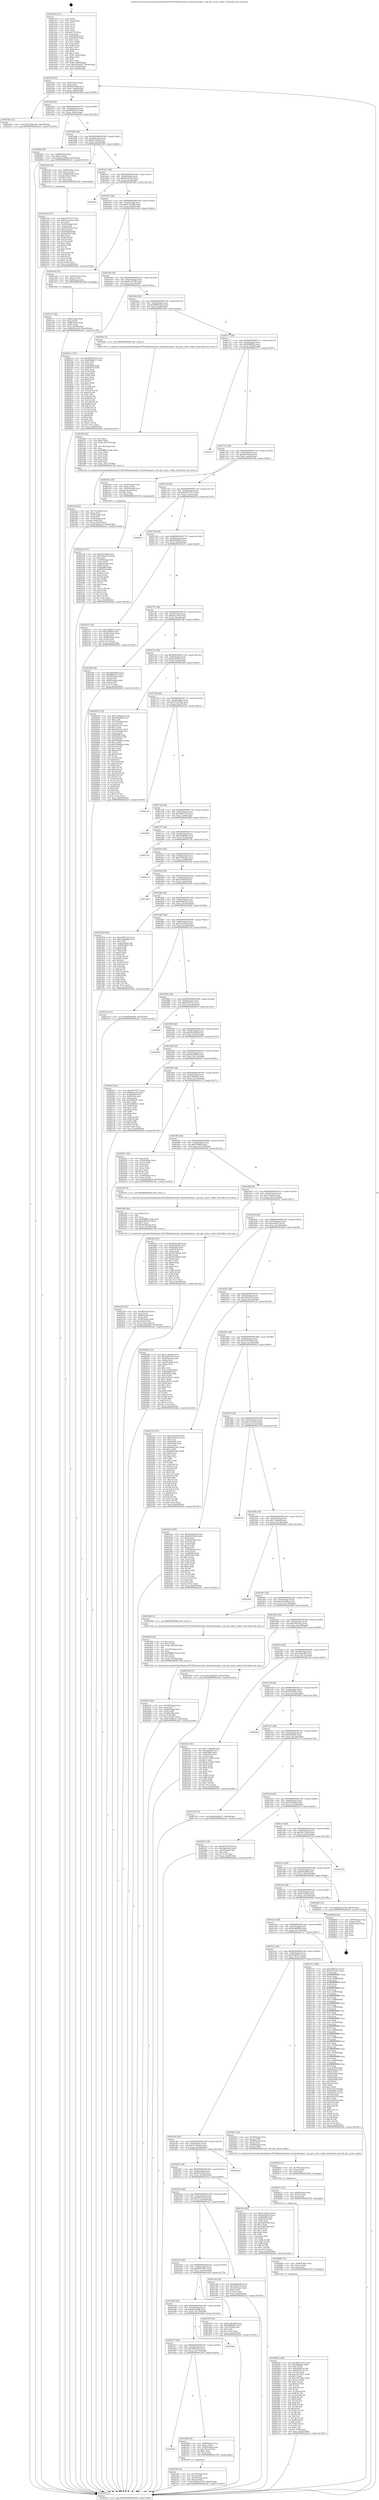 digraph "0x4015e0" {
  label = "0x4015e0 (/mnt/c/Users/mathe/Desktop/tcc/POCII/binaries/extr_linuxfsnfssuper.c_nfs_get_cache_cookie_Final-ollvm.out::main(0))"
  labelloc = "t"
  node[shape=record]

  Entry [label="",width=0.3,height=0.3,shape=circle,fillcolor=black,style=filled]
  "0x40164f" [label="{
     0x40164f [32]\l
     | [instrs]\l
     &nbsp;&nbsp;0x40164f \<+6\>: mov -0xa0(%rbp),%eax\l
     &nbsp;&nbsp;0x401655 \<+2\>: mov %eax,%ecx\l
     &nbsp;&nbsp;0x401657 \<+6\>: sub $0x83d5596d,%ecx\l
     &nbsp;&nbsp;0x40165d \<+6\>: mov %eax,-0xb4(%rbp)\l
     &nbsp;&nbsp;0x401663 \<+6\>: mov %ecx,-0xb8(%rbp)\l
     &nbsp;&nbsp;0x401669 \<+6\>: je 00000000004025bb \<main+0xfdb\>\l
  }"]
  "0x4025bb" [label="{
     0x4025bb [15]\l
     | [instrs]\l
     &nbsp;&nbsp;0x4025bb \<+10\>: movl $0x258ba363,-0xa0(%rbp)\l
     &nbsp;&nbsp;0x4025c5 \<+5\>: jmp 0000000000402a41 \<main+0x1461\>\l
  }"]
  "0x40166f" [label="{
     0x40166f [28]\l
     | [instrs]\l
     &nbsp;&nbsp;0x40166f \<+5\>: jmp 0000000000401674 \<main+0x94\>\l
     &nbsp;&nbsp;0x401674 \<+6\>: mov -0xb4(%rbp),%eax\l
     &nbsp;&nbsp;0x40167a \<+5\>: sub $0x85694437,%eax\l
     &nbsp;&nbsp;0x40167f \<+6\>: mov %eax,-0xbc(%rbp)\l
     &nbsp;&nbsp;0x401685 \<+6\>: je 000000000040284f \<main+0x126f\>\l
  }"]
  Exit [label="",width=0.3,height=0.3,shape=circle,fillcolor=black,style=filled,peripheries=2]
  "0x40284f" [label="{
     0x40284f [28]\l
     | [instrs]\l
     &nbsp;&nbsp;0x40284f \<+7\>: mov -0x98(%rbp),%rax\l
     &nbsp;&nbsp;0x402856 \<+6\>: movl $0x0,(%rax)\l
     &nbsp;&nbsp;0x40285c \<+10\>: movl $0x4c250b2f,-0xa0(%rbp)\l
     &nbsp;&nbsp;0x402866 \<+5\>: jmp 0000000000402a41 \<main+0x1461\>\l
  }"]
  "0x40168b" [label="{
     0x40168b [28]\l
     | [instrs]\l
     &nbsp;&nbsp;0x40168b \<+5\>: jmp 0000000000401690 \<main+0xb0\>\l
     &nbsp;&nbsp;0x401690 \<+6\>: mov -0xb4(%rbp),%eax\l
     &nbsp;&nbsp;0x401696 \<+5\>: sub $0x8b7aefcf,%eax\l
     &nbsp;&nbsp;0x40169b \<+6\>: mov %eax,-0xc0(%rbp)\l
     &nbsp;&nbsp;0x4016a1 \<+6\>: je 0000000000402140 \<main+0xb60\>\l
  }"]
  "0x40269a" [label="{
     0x40269a [149]\l
     | [instrs]\l
     &nbsp;&nbsp;0x40269a \<+5\>: mov $0x90b7b743,%ecx\l
     &nbsp;&nbsp;0x40269f \<+6\>: mov $0x2fdfbfe6,%r8d\l
     &nbsp;&nbsp;0x4026a5 \<+3\>: mov $0x1,%r9b\l
     &nbsp;&nbsp;0x4026a8 \<+8\>: mov 0x405068,%r10d\l
     &nbsp;&nbsp;0x4026b0 \<+8\>: mov 0x405054,%r11d\l
     &nbsp;&nbsp;0x4026b8 \<+3\>: mov %r10d,%ebx\l
     &nbsp;&nbsp;0x4026bb \<+6\>: add $0x1837a44c,%ebx\l
     &nbsp;&nbsp;0x4026c1 \<+3\>: sub $0x1,%ebx\l
     &nbsp;&nbsp;0x4026c4 \<+6\>: sub $0x1837a44c,%ebx\l
     &nbsp;&nbsp;0x4026ca \<+4\>: imul %ebx,%r10d\l
     &nbsp;&nbsp;0x4026ce \<+4\>: and $0x1,%r10d\l
     &nbsp;&nbsp;0x4026d2 \<+4\>: cmp $0x0,%r10d\l
     &nbsp;&nbsp;0x4026d6 \<+4\>: sete %r14b\l
     &nbsp;&nbsp;0x4026da \<+4\>: cmp $0xa,%r11d\l
     &nbsp;&nbsp;0x4026de \<+4\>: setl %r15b\l
     &nbsp;&nbsp;0x4026e2 \<+3\>: mov %r14b,%r12b\l
     &nbsp;&nbsp;0x4026e5 \<+4\>: xor $0xff,%r12b\l
     &nbsp;&nbsp;0x4026e9 \<+3\>: mov %r15b,%r13b\l
     &nbsp;&nbsp;0x4026ec \<+4\>: xor $0xff,%r13b\l
     &nbsp;&nbsp;0x4026f0 \<+4\>: xor $0x0,%r9b\l
     &nbsp;&nbsp;0x4026f4 \<+3\>: mov %r12b,%al\l
     &nbsp;&nbsp;0x4026f7 \<+2\>: and $0x0,%al\l
     &nbsp;&nbsp;0x4026f9 \<+3\>: and %r9b,%r14b\l
     &nbsp;&nbsp;0x4026fc \<+3\>: mov %r13b,%dl\l
     &nbsp;&nbsp;0x4026ff \<+3\>: and $0x0,%dl\l
     &nbsp;&nbsp;0x402702 \<+3\>: and %r9b,%r15b\l
     &nbsp;&nbsp;0x402705 \<+3\>: or %r14b,%al\l
     &nbsp;&nbsp;0x402708 \<+3\>: or %r15b,%dl\l
     &nbsp;&nbsp;0x40270b \<+2\>: xor %dl,%al\l
     &nbsp;&nbsp;0x40270d \<+3\>: or %r13b,%r12b\l
     &nbsp;&nbsp;0x402710 \<+4\>: xor $0xff,%r12b\l
     &nbsp;&nbsp;0x402714 \<+4\>: or $0x0,%r9b\l
     &nbsp;&nbsp;0x402718 \<+3\>: and %r9b,%r12b\l
     &nbsp;&nbsp;0x40271b \<+3\>: or %r12b,%al\l
     &nbsp;&nbsp;0x40271e \<+2\>: test $0x1,%al\l
     &nbsp;&nbsp;0x402720 \<+4\>: cmovne %r8d,%ecx\l
     &nbsp;&nbsp;0x402724 \<+6\>: mov %ecx,-0xa0(%rbp)\l
     &nbsp;&nbsp;0x40272a \<+5\>: jmp 0000000000402a41 \<main+0x1461\>\l
  }"]
  "0x402140" [label="{
     0x402140 [29]\l
     | [instrs]\l
     &nbsp;&nbsp;0x402140 \<+4\>: mov -0x68(%rbp),%rax\l
     &nbsp;&nbsp;0x402144 \<+6\>: movl $0x1,(%rax)\l
     &nbsp;&nbsp;0x40214a \<+4\>: mov -0x68(%rbp),%rax\l
     &nbsp;&nbsp;0x40214e \<+3\>: movslq (%rax),%rax\l
     &nbsp;&nbsp;0x402151 \<+4\>: shl $0x2,%rax\l
     &nbsp;&nbsp;0x402155 \<+3\>: mov %rax,%rdi\l
     &nbsp;&nbsp;0x402158 \<+5\>: call 0000000000401050 \<malloc@plt\>\l
     | [calls]\l
     &nbsp;&nbsp;0x401050 \{1\} (unknown)\l
  }"]
  "0x4016a7" [label="{
     0x4016a7 [28]\l
     | [instrs]\l
     &nbsp;&nbsp;0x4016a7 \<+5\>: jmp 00000000004016ac \<main+0xcc\>\l
     &nbsp;&nbsp;0x4016ac \<+6\>: mov -0xb4(%rbp),%eax\l
     &nbsp;&nbsp;0x4016b2 \<+5\>: sub $0x90b7b743,%eax\l
     &nbsp;&nbsp;0x4016b7 \<+6\>: mov %eax,-0xc4(%rbp)\l
     &nbsp;&nbsp;0x4016bd \<+6\>: je 00000000004029dc \<main+0x13fc\>\l
  }"]
  "0x40268b" [label="{
     0x40268b [15]\l
     | [instrs]\l
     &nbsp;&nbsp;0x40268b \<+4\>: mov -0x48(%rbp),%rax\l
     &nbsp;&nbsp;0x40268f \<+3\>: mov (%rax),%rax\l
     &nbsp;&nbsp;0x402692 \<+3\>: mov %rax,%rdi\l
     &nbsp;&nbsp;0x402695 \<+5\>: call 0000000000401030 \<free@plt\>\l
     | [calls]\l
     &nbsp;&nbsp;0x401030 \{1\} (unknown)\l
  }"]
  "0x4029dc" [label="{
     0x4029dc\l
  }", style=dashed]
  "0x4016c3" [label="{
     0x4016c3 [28]\l
     | [instrs]\l
     &nbsp;&nbsp;0x4016c3 \<+5\>: jmp 00000000004016c8 \<main+0xe8\>\l
     &nbsp;&nbsp;0x4016c8 \<+6\>: mov -0xb4(%rbp),%eax\l
     &nbsp;&nbsp;0x4016ce \<+5\>: sub $0x913bc588,%eax\l
     &nbsp;&nbsp;0x4016d3 \<+6\>: mov %eax,-0xc8(%rbp)\l
     &nbsp;&nbsp;0x4016d9 \<+6\>: je 0000000000401eb4 \<main+0x8d4\>\l
  }"]
  "0x40267c" [label="{
     0x40267c [15]\l
     | [instrs]\l
     &nbsp;&nbsp;0x40267c \<+4\>: mov -0x60(%rbp),%rax\l
     &nbsp;&nbsp;0x402680 \<+3\>: mov (%rax),%rax\l
     &nbsp;&nbsp;0x402683 \<+3\>: mov %rax,%rdi\l
     &nbsp;&nbsp;0x402686 \<+5\>: call 0000000000401030 \<free@plt\>\l
     | [calls]\l
     &nbsp;&nbsp;0x401030 \{1\} (unknown)\l
  }"]
  "0x401eb4" [label="{
     0x401eb4 [19]\l
     | [instrs]\l
     &nbsp;&nbsp;0x401eb4 \<+7\>: mov -0x90(%rbp),%rax\l
     &nbsp;&nbsp;0x401ebb \<+3\>: mov (%rax),%rax\l
     &nbsp;&nbsp;0x401ebe \<+4\>: mov 0x8(%rax),%rdi\l
     &nbsp;&nbsp;0x401ec2 \<+5\>: call 0000000000401060 \<atoi@plt\>\l
     | [calls]\l
     &nbsp;&nbsp;0x401060 \{1\} (unknown)\l
  }"]
  "0x4016df" [label="{
     0x4016df [28]\l
     | [instrs]\l
     &nbsp;&nbsp;0x4016df \<+5\>: jmp 00000000004016e4 \<main+0x104\>\l
     &nbsp;&nbsp;0x4016e4 \<+6\>: mov -0xb4(%rbp),%eax\l
     &nbsp;&nbsp;0x4016ea \<+5\>: sub $0x96e55796,%eax\l
     &nbsp;&nbsp;0x4016ef \<+6\>: mov %eax,-0xcc(%rbp)\l
     &nbsp;&nbsp;0x4016f5 \<+6\>: je 00000000004025ca \<main+0xfea\>\l
  }"]
  "0x40266d" [label="{
     0x40266d [15]\l
     | [instrs]\l
     &nbsp;&nbsp;0x40266d \<+4\>: mov -0x78(%rbp),%rax\l
     &nbsp;&nbsp;0x402671 \<+3\>: mov (%rax),%rax\l
     &nbsp;&nbsp;0x402674 \<+3\>: mov %rax,%rdi\l
     &nbsp;&nbsp;0x402677 \<+5\>: call 0000000000401030 \<free@plt\>\l
     | [calls]\l
     &nbsp;&nbsp;0x401030 \{1\} (unknown)\l
  }"]
  "0x4025ca" [label="{
     0x4025ca [137]\l
     | [instrs]\l
     &nbsp;&nbsp;0x4025ca \<+5\>: mov $0x90b7b743,%eax\l
     &nbsp;&nbsp;0x4025cf \<+5\>: mov $0x4e68b557,%ecx\l
     &nbsp;&nbsp;0x4025d4 \<+2\>: mov $0x1,%dl\l
     &nbsp;&nbsp;0x4025d6 \<+2\>: xor %esi,%esi\l
     &nbsp;&nbsp;0x4025d8 \<+7\>: mov 0x405068,%edi\l
     &nbsp;&nbsp;0x4025df \<+8\>: mov 0x405054,%r8d\l
     &nbsp;&nbsp;0x4025e7 \<+3\>: sub $0x1,%esi\l
     &nbsp;&nbsp;0x4025ea \<+3\>: mov %edi,%r9d\l
     &nbsp;&nbsp;0x4025ed \<+3\>: add %esi,%r9d\l
     &nbsp;&nbsp;0x4025f0 \<+4\>: imul %r9d,%edi\l
     &nbsp;&nbsp;0x4025f4 \<+3\>: and $0x1,%edi\l
     &nbsp;&nbsp;0x4025f7 \<+3\>: cmp $0x0,%edi\l
     &nbsp;&nbsp;0x4025fa \<+4\>: sete %r10b\l
     &nbsp;&nbsp;0x4025fe \<+4\>: cmp $0xa,%r8d\l
     &nbsp;&nbsp;0x402602 \<+4\>: setl %r11b\l
     &nbsp;&nbsp;0x402606 \<+3\>: mov %r10b,%bl\l
     &nbsp;&nbsp;0x402609 \<+3\>: xor $0xff,%bl\l
     &nbsp;&nbsp;0x40260c \<+3\>: mov %r11b,%r14b\l
     &nbsp;&nbsp;0x40260f \<+4\>: xor $0xff,%r14b\l
     &nbsp;&nbsp;0x402613 \<+3\>: xor $0x1,%dl\l
     &nbsp;&nbsp;0x402616 \<+3\>: mov %bl,%r15b\l
     &nbsp;&nbsp;0x402619 \<+4\>: and $0xff,%r15b\l
     &nbsp;&nbsp;0x40261d \<+3\>: and %dl,%r10b\l
     &nbsp;&nbsp;0x402620 \<+3\>: mov %r14b,%r12b\l
     &nbsp;&nbsp;0x402623 \<+4\>: and $0xff,%r12b\l
     &nbsp;&nbsp;0x402627 \<+3\>: and %dl,%r11b\l
     &nbsp;&nbsp;0x40262a \<+3\>: or %r10b,%r15b\l
     &nbsp;&nbsp;0x40262d \<+3\>: or %r11b,%r12b\l
     &nbsp;&nbsp;0x402630 \<+3\>: xor %r12b,%r15b\l
     &nbsp;&nbsp;0x402633 \<+3\>: or %r14b,%bl\l
     &nbsp;&nbsp;0x402636 \<+3\>: xor $0xff,%bl\l
     &nbsp;&nbsp;0x402639 \<+3\>: or $0x1,%dl\l
     &nbsp;&nbsp;0x40263c \<+2\>: and %dl,%bl\l
     &nbsp;&nbsp;0x40263e \<+3\>: or %bl,%r15b\l
     &nbsp;&nbsp;0x402641 \<+4\>: test $0x1,%r15b\l
     &nbsp;&nbsp;0x402645 \<+3\>: cmovne %ecx,%eax\l
     &nbsp;&nbsp;0x402648 \<+6\>: mov %eax,-0xa0(%rbp)\l
     &nbsp;&nbsp;0x40264e \<+5\>: jmp 0000000000402a41 \<main+0x1461\>\l
  }"]
  "0x4016fb" [label="{
     0x4016fb [28]\l
     | [instrs]\l
     &nbsp;&nbsp;0x4016fb \<+5\>: jmp 0000000000401700 \<main+0x120\>\l
     &nbsp;&nbsp;0x401700 \<+6\>: mov -0xb4(%rbp),%eax\l
     &nbsp;&nbsp;0x401706 \<+5\>: sub $0x988d24e5,%eax\l
     &nbsp;&nbsp;0x40170b \<+6\>: mov %eax,-0xd0(%rbp)\l
     &nbsp;&nbsp;0x401711 \<+6\>: je 0000000000401f6a \<main+0x98a\>\l
  }"]
  "0x4024c9" [label="{
     0x4024c9 [42]\l
     | [instrs]\l
     &nbsp;&nbsp;0x4024c9 \<+6\>: mov -0x188(%rbp),%ecx\l
     &nbsp;&nbsp;0x4024cf \<+3\>: imul %eax,%ecx\l
     &nbsp;&nbsp;0x4024d2 \<+4\>: mov -0x48(%rbp),%rdi\l
     &nbsp;&nbsp;0x4024d6 \<+3\>: mov (%rdi),%rdi\l
     &nbsp;&nbsp;0x4024d9 \<+4\>: mov -0x40(%rbp),%r8\l
     &nbsp;&nbsp;0x4024dd \<+3\>: movslq (%r8),%r8\l
     &nbsp;&nbsp;0x4024e0 \<+4\>: mov %ecx,(%rdi,%r8,4)\l
     &nbsp;&nbsp;0x4024e4 \<+10\>: movl $0x7ea64ce,-0xa0(%rbp)\l
     &nbsp;&nbsp;0x4024ee \<+5\>: jmp 0000000000402a41 \<main+0x1461\>\l
  }"]
  "0x401f6a" [label="{
     0x401f6a [5]\l
     | [instrs]\l
     &nbsp;&nbsp;0x401f6a \<+5\>: call 0000000000401160 \<next_i\>\l
     | [calls]\l
     &nbsp;&nbsp;0x401160 \{1\} (/mnt/c/Users/mathe/Desktop/tcc/POCII/binaries/extr_linuxfsnfssuper.c_nfs_get_cache_cookie_Final-ollvm.out::next_i)\l
  }"]
  "0x401717" [label="{
     0x401717 [28]\l
     | [instrs]\l
     &nbsp;&nbsp;0x401717 \<+5\>: jmp 000000000040171c \<main+0x13c\>\l
     &nbsp;&nbsp;0x40171c \<+6\>: mov -0xb4(%rbp),%eax\l
     &nbsp;&nbsp;0x401722 \<+5\>: sub $0x9d8f696c,%eax\l
     &nbsp;&nbsp;0x401727 \<+6\>: mov %eax,-0xd4(%rbp)\l
     &nbsp;&nbsp;0x40172d \<+6\>: je 0000000000401d77 \<main+0x797\>\l
  }"]
  "0x40249d" [label="{
     0x40249d [44]\l
     | [instrs]\l
     &nbsp;&nbsp;0x40249d \<+2\>: xor %ecx,%ecx\l
     &nbsp;&nbsp;0x40249f \<+5\>: mov $0x2,%edx\l
     &nbsp;&nbsp;0x4024a4 \<+6\>: mov %edx,-0x184(%rbp)\l
     &nbsp;&nbsp;0x4024aa \<+1\>: cltd\l
     &nbsp;&nbsp;0x4024ab \<+6\>: mov -0x184(%rbp),%esi\l
     &nbsp;&nbsp;0x4024b1 \<+2\>: idiv %esi\l
     &nbsp;&nbsp;0x4024b3 \<+6\>: imul $0xfffffffe,%edx,%edx\l
     &nbsp;&nbsp;0x4024b9 \<+3\>: sub $0x1,%ecx\l
     &nbsp;&nbsp;0x4024bc \<+2\>: sub %ecx,%edx\l
     &nbsp;&nbsp;0x4024be \<+6\>: mov %edx,-0x188(%rbp)\l
     &nbsp;&nbsp;0x4024c4 \<+5\>: call 0000000000401160 \<next_i\>\l
     | [calls]\l
     &nbsp;&nbsp;0x401160 \{1\} (/mnt/c/Users/mathe/Desktop/tcc/POCII/binaries/extr_linuxfsnfssuper.c_nfs_get_cache_cookie_Final-ollvm.out::next_i)\l
  }"]
  "0x401d77" [label="{
     0x401d77\l
  }", style=dashed]
  "0x401733" [label="{
     0x401733 [28]\l
     | [instrs]\l
     &nbsp;&nbsp;0x401733 \<+5\>: jmp 0000000000401738 \<main+0x158\>\l
     &nbsp;&nbsp;0x401738 \<+6\>: mov -0xb4(%rbp),%eax\l
     &nbsp;&nbsp;0x40173e \<+5\>: sub $0xa0e78e10,%eax\l
     &nbsp;&nbsp;0x401743 \<+6\>: mov %eax,-0xd8(%rbp)\l
     &nbsp;&nbsp;0x401749 \<+6\>: je 000000000040230e \<main+0xd2e\>\l
  }"]
  "0x40232b" [label="{
     0x40232b [107]\l
     | [instrs]\l
     &nbsp;&nbsp;0x40232b \<+5\>: mov $0xe45d16fd,%ecx\l
     &nbsp;&nbsp;0x402330 \<+5\>: mov $0x234ed7bc,%edx\l
     &nbsp;&nbsp;0x402335 \<+2\>: xor %esi,%esi\l
     &nbsp;&nbsp;0x402337 \<+4\>: mov -0x48(%rbp),%rdi\l
     &nbsp;&nbsp;0x40233b \<+3\>: mov %rax,(%rdi)\l
     &nbsp;&nbsp;0x40233e \<+4\>: mov -0x40(%rbp),%rax\l
     &nbsp;&nbsp;0x402342 \<+6\>: movl $0x0,(%rax)\l
     &nbsp;&nbsp;0x402348 \<+8\>: mov 0x405068,%r8d\l
     &nbsp;&nbsp;0x402350 \<+8\>: mov 0x405054,%r9d\l
     &nbsp;&nbsp;0x402358 \<+3\>: sub $0x1,%esi\l
     &nbsp;&nbsp;0x40235b \<+3\>: mov %r8d,%r10d\l
     &nbsp;&nbsp;0x40235e \<+3\>: add %esi,%r10d\l
     &nbsp;&nbsp;0x402361 \<+4\>: imul %r10d,%r8d\l
     &nbsp;&nbsp;0x402365 \<+4\>: and $0x1,%r8d\l
     &nbsp;&nbsp;0x402369 \<+4\>: cmp $0x0,%r8d\l
     &nbsp;&nbsp;0x40236d \<+4\>: sete %r11b\l
     &nbsp;&nbsp;0x402371 \<+4\>: cmp $0xa,%r9d\l
     &nbsp;&nbsp;0x402375 \<+3\>: setl %bl\l
     &nbsp;&nbsp;0x402378 \<+3\>: mov %r11b,%r14b\l
     &nbsp;&nbsp;0x40237b \<+3\>: and %bl,%r14b\l
     &nbsp;&nbsp;0x40237e \<+3\>: xor %bl,%r11b\l
     &nbsp;&nbsp;0x402381 \<+3\>: or %r11b,%r14b\l
     &nbsp;&nbsp;0x402384 \<+4\>: test $0x1,%r14b\l
     &nbsp;&nbsp;0x402388 \<+3\>: cmovne %edx,%ecx\l
     &nbsp;&nbsp;0x40238b \<+6\>: mov %ecx,-0xa0(%rbp)\l
     &nbsp;&nbsp;0x402391 \<+5\>: jmp 0000000000402a41 \<main+0x1461\>\l
  }"]
  "0x40230e" [label="{
     0x40230e [29]\l
     | [instrs]\l
     &nbsp;&nbsp;0x40230e \<+4\>: mov -0x50(%rbp),%rax\l
     &nbsp;&nbsp;0x402312 \<+6\>: movl $0x1,(%rax)\l
     &nbsp;&nbsp;0x402318 \<+4\>: mov -0x50(%rbp),%rax\l
     &nbsp;&nbsp;0x40231c \<+3\>: movslq (%rax),%rax\l
     &nbsp;&nbsp;0x40231f \<+4\>: shl $0x2,%rax\l
     &nbsp;&nbsp;0x402323 \<+3\>: mov %rax,%rdi\l
     &nbsp;&nbsp;0x402326 \<+5\>: call 0000000000401050 \<malloc@plt\>\l
     | [calls]\l
     &nbsp;&nbsp;0x401050 \{1\} (unknown)\l
  }"]
  "0x40174f" [label="{
     0x40174f [28]\l
     | [instrs]\l
     &nbsp;&nbsp;0x40174f \<+5\>: jmp 0000000000401754 \<main+0x174\>\l
     &nbsp;&nbsp;0x401754 \<+6\>: mov -0xb4(%rbp),%eax\l
     &nbsp;&nbsp;0x40175a \<+5\>: sub $0xa9707557,%eax\l
     &nbsp;&nbsp;0x40175f \<+6\>: mov %eax,-0xdc(%rbp)\l
     &nbsp;&nbsp;0x401765 \<+6\>: je 0000000000402913 \<main+0x1333\>\l
  }"]
  "0x402228" [label="{
     0x402228 [41]\l
     | [instrs]\l
     &nbsp;&nbsp;0x402228 \<+6\>: mov -0x180(%rbp),%ecx\l
     &nbsp;&nbsp;0x40222e \<+3\>: imul %eax,%ecx\l
     &nbsp;&nbsp;0x402231 \<+4\>: mov -0x60(%rbp),%rsi\l
     &nbsp;&nbsp;0x402235 \<+3\>: mov (%rsi),%rsi\l
     &nbsp;&nbsp;0x402238 \<+4\>: mov -0x58(%rbp),%rdi\l
     &nbsp;&nbsp;0x40223c \<+3\>: movslq (%rdi),%rdi\l
     &nbsp;&nbsp;0x40223f \<+3\>: mov %ecx,(%rsi,%rdi,4)\l
     &nbsp;&nbsp;0x402242 \<+10\>: movl $0xec8b0244,-0xa0(%rbp)\l
     &nbsp;&nbsp;0x40224c \<+5\>: jmp 0000000000402a41 \<main+0x1461\>\l
  }"]
  "0x402913" [label="{
     0x402913\l
  }", style=dashed]
  "0x40176b" [label="{
     0x40176b [28]\l
     | [instrs]\l
     &nbsp;&nbsp;0x40176b \<+5\>: jmp 0000000000401770 \<main+0x190\>\l
     &nbsp;&nbsp;0x401770 \<+6\>: mov -0xb4(%rbp),%eax\l
     &nbsp;&nbsp;0x401776 \<+5\>: sub $0xba8d0be8,%eax\l
     &nbsp;&nbsp;0x40177b \<+6\>: mov %eax,-0xe0(%rbp)\l
     &nbsp;&nbsp;0x401781 \<+6\>: je 00000000004021d7 \<main+0xbf7\>\l
  }"]
  "0x402200" [label="{
     0x402200 [40]\l
     | [instrs]\l
     &nbsp;&nbsp;0x402200 \<+5\>: mov $0x2,%ecx\l
     &nbsp;&nbsp;0x402205 \<+1\>: cltd\l
     &nbsp;&nbsp;0x402206 \<+2\>: idiv %ecx\l
     &nbsp;&nbsp;0x402208 \<+6\>: imul $0xfffffffe,%edx,%ecx\l
     &nbsp;&nbsp;0x40220e \<+6\>: add $0x8e4361ea,%ecx\l
     &nbsp;&nbsp;0x402214 \<+3\>: add $0x1,%ecx\l
     &nbsp;&nbsp;0x402217 \<+6\>: sub $0x8e4361ea,%ecx\l
     &nbsp;&nbsp;0x40221d \<+6\>: mov %ecx,-0x180(%rbp)\l
     &nbsp;&nbsp;0x402223 \<+5\>: call 0000000000401160 \<next_i\>\l
     | [calls]\l
     &nbsp;&nbsp;0x401160 \{1\} (/mnt/c/Users/mathe/Desktop/tcc/POCII/binaries/extr_linuxfsnfssuper.c_nfs_get_cache_cookie_Final-ollvm.out::next_i)\l
  }"]
  "0x4021d7" [label="{
     0x4021d7 [36]\l
     | [instrs]\l
     &nbsp;&nbsp;0x4021d7 \<+5\>: mov $0x18656e74,%eax\l
     &nbsp;&nbsp;0x4021dc \<+5\>: mov $0x47f86fb,%ecx\l
     &nbsp;&nbsp;0x4021e1 \<+4\>: mov -0x58(%rbp),%rdx\l
     &nbsp;&nbsp;0x4021e5 \<+2\>: mov (%rdx),%esi\l
     &nbsp;&nbsp;0x4021e7 \<+4\>: mov -0x68(%rbp),%rdx\l
     &nbsp;&nbsp;0x4021eb \<+2\>: cmp (%rdx),%esi\l
     &nbsp;&nbsp;0x4021ed \<+3\>: cmovl %ecx,%eax\l
     &nbsp;&nbsp;0x4021f0 \<+6\>: mov %eax,-0xa0(%rbp)\l
     &nbsp;&nbsp;0x4021f6 \<+5\>: jmp 0000000000402a41 \<main+0x1461\>\l
  }"]
  "0x401787" [label="{
     0x401787 [28]\l
     | [instrs]\l
     &nbsp;&nbsp;0x401787 \<+5\>: jmp 000000000040178c \<main+0x1ac\>\l
     &nbsp;&nbsp;0x40178c \<+6\>: mov -0xb4(%rbp),%eax\l
     &nbsp;&nbsp;0x401792 \<+5\>: sub $0xbbcea736,%eax\l
     &nbsp;&nbsp;0x401797 \<+6\>: mov %eax,-0xe4(%rbp)\l
     &nbsp;&nbsp;0x40179d \<+6\>: je 0000000000401f46 \<main+0x966\>\l
  }"]
  "0x40215d" [label="{
     0x40215d [107]\l
     | [instrs]\l
     &nbsp;&nbsp;0x40215d \<+5\>: mov $0xa9707557,%ecx\l
     &nbsp;&nbsp;0x402162 \<+5\>: mov $0xdcea581d,%edx\l
     &nbsp;&nbsp;0x402167 \<+2\>: xor %esi,%esi\l
     &nbsp;&nbsp;0x402169 \<+4\>: mov -0x60(%rbp),%rdi\l
     &nbsp;&nbsp;0x40216d \<+3\>: mov %rax,(%rdi)\l
     &nbsp;&nbsp;0x402170 \<+4\>: mov -0x58(%rbp),%rax\l
     &nbsp;&nbsp;0x402174 \<+6\>: movl $0x0,(%rax)\l
     &nbsp;&nbsp;0x40217a \<+8\>: mov 0x405068,%r8d\l
     &nbsp;&nbsp;0x402182 \<+8\>: mov 0x405054,%r9d\l
     &nbsp;&nbsp;0x40218a \<+3\>: sub $0x1,%esi\l
     &nbsp;&nbsp;0x40218d \<+3\>: mov %r8d,%r10d\l
     &nbsp;&nbsp;0x402190 \<+3\>: add %esi,%r10d\l
     &nbsp;&nbsp;0x402193 \<+4\>: imul %r10d,%r8d\l
     &nbsp;&nbsp;0x402197 \<+4\>: and $0x1,%r8d\l
     &nbsp;&nbsp;0x40219b \<+4\>: cmp $0x0,%r8d\l
     &nbsp;&nbsp;0x40219f \<+4\>: sete %r11b\l
     &nbsp;&nbsp;0x4021a3 \<+4\>: cmp $0xa,%r9d\l
     &nbsp;&nbsp;0x4021a7 \<+3\>: setl %bl\l
     &nbsp;&nbsp;0x4021aa \<+3\>: mov %r11b,%r14b\l
     &nbsp;&nbsp;0x4021ad \<+3\>: and %bl,%r14b\l
     &nbsp;&nbsp;0x4021b0 \<+3\>: xor %bl,%r11b\l
     &nbsp;&nbsp;0x4021b3 \<+3\>: or %r11b,%r14b\l
     &nbsp;&nbsp;0x4021b6 \<+4\>: test $0x1,%r14b\l
     &nbsp;&nbsp;0x4021ba \<+3\>: cmovne %edx,%ecx\l
     &nbsp;&nbsp;0x4021bd \<+6\>: mov %ecx,-0xa0(%rbp)\l
     &nbsp;&nbsp;0x4021c3 \<+5\>: jmp 0000000000402a41 \<main+0x1461\>\l
  }"]
  "0x401f46" [label="{
     0x401f46 [36]\l
     | [instrs]\l
     &nbsp;&nbsp;0x401f46 \<+5\>: mov $0xeb640950,%eax\l
     &nbsp;&nbsp;0x401f4b \<+5\>: mov $0x988d24e5,%ecx\l
     &nbsp;&nbsp;0x401f50 \<+4\>: mov -0x70(%rbp),%rdx\l
     &nbsp;&nbsp;0x401f54 \<+2\>: mov (%rdx),%esi\l
     &nbsp;&nbsp;0x401f56 \<+4\>: mov -0x80(%rbp),%rdx\l
     &nbsp;&nbsp;0x401f5a \<+2\>: cmp (%rdx),%esi\l
     &nbsp;&nbsp;0x401f5c \<+3\>: cmovl %ecx,%eax\l
     &nbsp;&nbsp;0x401f5f \<+6\>: mov %eax,-0xa0(%rbp)\l
     &nbsp;&nbsp;0x401f65 \<+5\>: jmp 0000000000402a41 \<main+0x1461\>\l
  }"]
  "0x4017a3" [label="{
     0x4017a3 [28]\l
     | [instrs]\l
     &nbsp;&nbsp;0x4017a3 \<+5\>: jmp 00000000004017a8 \<main+0x1c8\>\l
     &nbsp;&nbsp;0x4017a8 \<+6\>: mov -0xb4(%rbp),%eax\l
     &nbsp;&nbsp;0x4017ae \<+5\>: sub $0xbfa29a54,%eax\l
     &nbsp;&nbsp;0x4017b3 \<+6\>: mov %eax,-0xe8(%rbp)\l
     &nbsp;&nbsp;0x4017b9 \<+6\>: je 0000000000402028 \<main+0xa48\>\l
  }"]
  "0x401fa3" [label="{
     0x401fa3 [42]\l
     | [instrs]\l
     &nbsp;&nbsp;0x401fa3 \<+6\>: mov -0x17c(%rbp),%ecx\l
     &nbsp;&nbsp;0x401fa9 \<+3\>: imul %eax,%ecx\l
     &nbsp;&nbsp;0x401fac \<+4\>: mov -0x78(%rbp),%r8\l
     &nbsp;&nbsp;0x401fb0 \<+3\>: mov (%r8),%r8\l
     &nbsp;&nbsp;0x401fb3 \<+4\>: mov -0x70(%rbp),%r9\l
     &nbsp;&nbsp;0x401fb7 \<+3\>: movslq (%r9),%r9\l
     &nbsp;&nbsp;0x401fba \<+4\>: mov %ecx,(%r8,%r9,4)\l
     &nbsp;&nbsp;0x401fbe \<+10\>: movl $0x5b9a141f,-0xa0(%rbp)\l
     &nbsp;&nbsp;0x401fc8 \<+5\>: jmp 0000000000402a41 \<main+0x1461\>\l
  }"]
  "0x402028" [label="{
     0x402028 [174]\l
     | [instrs]\l
     &nbsp;&nbsp;0x402028 \<+5\>: mov $0x511b62a2,%eax\l
     &nbsp;&nbsp;0x40202d \<+5\>: mov $0x3f05af69,%ecx\l
     &nbsp;&nbsp;0x402032 \<+2\>: mov $0x1,%dl\l
     &nbsp;&nbsp;0x402034 \<+4\>: mov -0x70(%rbp),%rsi\l
     &nbsp;&nbsp;0x402038 \<+2\>: mov (%rsi),%edi\l
     &nbsp;&nbsp;0x40203a \<+6\>: sub $0xf3c8c22c,%edi\l
     &nbsp;&nbsp;0x402040 \<+3\>: add $0x1,%edi\l
     &nbsp;&nbsp;0x402043 \<+6\>: add $0xf3c8c22c,%edi\l
     &nbsp;&nbsp;0x402049 \<+4\>: mov -0x70(%rbp),%rsi\l
     &nbsp;&nbsp;0x40204d \<+2\>: mov %edi,(%rsi)\l
     &nbsp;&nbsp;0x40204f \<+7\>: mov 0x405068,%edi\l
     &nbsp;&nbsp;0x402056 \<+8\>: mov 0x405054,%r8d\l
     &nbsp;&nbsp;0x40205e \<+3\>: mov %edi,%r9d\l
     &nbsp;&nbsp;0x402061 \<+7\>: add $0x705689b5,%r9d\l
     &nbsp;&nbsp;0x402068 \<+4\>: sub $0x1,%r9d\l
     &nbsp;&nbsp;0x40206c \<+7\>: sub $0x705689b5,%r9d\l
     &nbsp;&nbsp;0x402073 \<+4\>: imul %r9d,%edi\l
     &nbsp;&nbsp;0x402077 \<+3\>: and $0x1,%edi\l
     &nbsp;&nbsp;0x40207a \<+3\>: cmp $0x0,%edi\l
     &nbsp;&nbsp;0x40207d \<+4\>: sete %r10b\l
     &nbsp;&nbsp;0x402081 \<+4\>: cmp $0xa,%r8d\l
     &nbsp;&nbsp;0x402085 \<+4\>: setl %r11b\l
     &nbsp;&nbsp;0x402089 \<+3\>: mov %r10b,%bl\l
     &nbsp;&nbsp;0x40208c \<+3\>: xor $0xff,%bl\l
     &nbsp;&nbsp;0x40208f \<+3\>: mov %r11b,%r14b\l
     &nbsp;&nbsp;0x402092 \<+4\>: xor $0xff,%r14b\l
     &nbsp;&nbsp;0x402096 \<+3\>: xor $0x0,%dl\l
     &nbsp;&nbsp;0x402099 \<+3\>: mov %bl,%r15b\l
     &nbsp;&nbsp;0x40209c \<+4\>: and $0x0,%r15b\l
     &nbsp;&nbsp;0x4020a0 \<+3\>: and %dl,%r10b\l
     &nbsp;&nbsp;0x4020a3 \<+3\>: mov %r14b,%r12b\l
     &nbsp;&nbsp;0x4020a6 \<+4\>: and $0x0,%r12b\l
     &nbsp;&nbsp;0x4020aa \<+3\>: and %dl,%r11b\l
     &nbsp;&nbsp;0x4020ad \<+3\>: or %r10b,%r15b\l
     &nbsp;&nbsp;0x4020b0 \<+3\>: or %r11b,%r12b\l
     &nbsp;&nbsp;0x4020b3 \<+3\>: xor %r12b,%r15b\l
     &nbsp;&nbsp;0x4020b6 \<+3\>: or %r14b,%bl\l
     &nbsp;&nbsp;0x4020b9 \<+3\>: xor $0xff,%bl\l
     &nbsp;&nbsp;0x4020bc \<+3\>: or $0x0,%dl\l
     &nbsp;&nbsp;0x4020bf \<+2\>: and %dl,%bl\l
     &nbsp;&nbsp;0x4020c1 \<+3\>: or %bl,%r15b\l
     &nbsp;&nbsp;0x4020c4 \<+4\>: test $0x1,%r15b\l
     &nbsp;&nbsp;0x4020c8 \<+3\>: cmovne %ecx,%eax\l
     &nbsp;&nbsp;0x4020cb \<+6\>: mov %eax,-0xa0(%rbp)\l
     &nbsp;&nbsp;0x4020d1 \<+5\>: jmp 0000000000402a41 \<main+0x1461\>\l
  }"]
  "0x4017bf" [label="{
     0x4017bf [28]\l
     | [instrs]\l
     &nbsp;&nbsp;0x4017bf \<+5\>: jmp 00000000004017c4 \<main+0x1e4\>\l
     &nbsp;&nbsp;0x4017c4 \<+6\>: mov -0xb4(%rbp),%eax\l
     &nbsp;&nbsp;0x4017ca \<+5\>: sub $0xc5b35b92,%eax\l
     &nbsp;&nbsp;0x4017cf \<+6\>: mov %eax,-0xec(%rbp)\l
     &nbsp;&nbsp;0x4017d5 \<+6\>: je 0000000000401ea5 \<main+0x8c5\>\l
  }"]
  "0x401f6f" [label="{
     0x401f6f [52]\l
     | [instrs]\l
     &nbsp;&nbsp;0x401f6f \<+2\>: xor %ecx,%ecx\l
     &nbsp;&nbsp;0x401f71 \<+5\>: mov $0x2,%edx\l
     &nbsp;&nbsp;0x401f76 \<+6\>: mov %edx,-0x178(%rbp)\l
     &nbsp;&nbsp;0x401f7c \<+1\>: cltd\l
     &nbsp;&nbsp;0x401f7d \<+6\>: mov -0x178(%rbp),%esi\l
     &nbsp;&nbsp;0x401f83 \<+2\>: idiv %esi\l
     &nbsp;&nbsp;0x401f85 \<+6\>: imul $0xfffffffe,%edx,%edx\l
     &nbsp;&nbsp;0x401f8b \<+2\>: mov %ecx,%edi\l
     &nbsp;&nbsp;0x401f8d \<+2\>: sub %edx,%edi\l
     &nbsp;&nbsp;0x401f8f \<+2\>: mov %ecx,%edx\l
     &nbsp;&nbsp;0x401f91 \<+3\>: sub $0x1,%edx\l
     &nbsp;&nbsp;0x401f94 \<+2\>: add %edx,%edi\l
     &nbsp;&nbsp;0x401f96 \<+2\>: sub %edi,%ecx\l
     &nbsp;&nbsp;0x401f98 \<+6\>: mov %ecx,-0x17c(%rbp)\l
     &nbsp;&nbsp;0x401f9e \<+5\>: call 0000000000401160 \<next_i\>\l
     | [calls]\l
     &nbsp;&nbsp;0x401160 \{1\} (/mnt/c/Users/mathe/Desktop/tcc/POCII/binaries/extr_linuxfsnfssuper.c_nfs_get_cache_cookie_Final-ollvm.out::next_i)\l
  }"]
  "0x401ea5" [label="{
     0x401ea5\l
  }", style=dashed]
  "0x4017db" [label="{
     0x4017db [28]\l
     | [instrs]\l
     &nbsp;&nbsp;0x4017db \<+5\>: jmp 00000000004017e0 \<main+0x200\>\l
     &nbsp;&nbsp;0x4017e0 \<+6\>: mov -0xb4(%rbp),%eax\l
     &nbsp;&nbsp;0x4017e6 \<+5\>: sub $0xc89917e3,%eax\l
     &nbsp;&nbsp;0x4017eb \<+6\>: mov %eax,-0xf0(%rbp)\l
     &nbsp;&nbsp;0x4017f1 \<+6\>: je 0000000000402883 \<main+0x12a3\>\l
  }"]
  "0x401f26" [label="{
     0x401f26 [32]\l
     | [instrs]\l
     &nbsp;&nbsp;0x401f26 \<+4\>: mov -0x78(%rbp),%rdi\l
     &nbsp;&nbsp;0x401f2a \<+3\>: mov %rax,(%rdi)\l
     &nbsp;&nbsp;0x401f2d \<+4\>: mov -0x70(%rbp),%rax\l
     &nbsp;&nbsp;0x401f31 \<+6\>: movl $0x0,(%rax)\l
     &nbsp;&nbsp;0x401f37 \<+10\>: movl $0xbbcea736,-0xa0(%rbp)\l
     &nbsp;&nbsp;0x401f41 \<+5\>: jmp 0000000000402a41 \<main+0x1461\>\l
  }"]
  "0x402883" [label="{
     0x402883\l
  }", style=dashed]
  "0x4017f7" [label="{
     0x4017f7 [28]\l
     | [instrs]\l
     &nbsp;&nbsp;0x4017f7 \<+5\>: jmp 00000000004017fc \<main+0x21c\>\l
     &nbsp;&nbsp;0x4017fc \<+6\>: mov -0xb4(%rbp),%eax\l
     &nbsp;&nbsp;0x401802 \<+5\>: sub $0xc8d4f280,%eax\l
     &nbsp;&nbsp;0x401807 \<+6\>: mov %eax,-0xf4(%rbp)\l
     &nbsp;&nbsp;0x40180d \<+6\>: je 000000000040273e \<main+0x115e\>\l
  }"]
  "0x401b93" [label="{
     0x401b93\l
  }", style=dashed]
  "0x40273e" [label="{
     0x40273e\l
  }", style=dashed]
  "0x401813" [label="{
     0x401813 [28]\l
     | [instrs]\l
     &nbsp;&nbsp;0x401813 \<+5\>: jmp 0000000000401818 \<main+0x238\>\l
     &nbsp;&nbsp;0x401818 \<+6\>: mov -0xb4(%rbp),%eax\l
     &nbsp;&nbsp;0x40181e \<+5\>: sub $0xc95855a2,%eax\l
     &nbsp;&nbsp;0x401823 \<+6\>: mov %eax,-0xf8(%rbp)\l
     &nbsp;&nbsp;0x401829 \<+6\>: je 0000000000402a32 \<main+0x1452\>\l
  }"]
  "0x401f09" [label="{
     0x401f09 [29]\l
     | [instrs]\l
     &nbsp;&nbsp;0x401f09 \<+4\>: mov -0x80(%rbp),%rax\l
     &nbsp;&nbsp;0x401f0d \<+6\>: movl $0x1,(%rax)\l
     &nbsp;&nbsp;0x401f13 \<+4\>: mov -0x80(%rbp),%rax\l
     &nbsp;&nbsp;0x401f17 \<+3\>: movslq (%rax),%rax\l
     &nbsp;&nbsp;0x401f1a \<+4\>: shl $0x2,%rax\l
     &nbsp;&nbsp;0x401f1e \<+3\>: mov %rax,%rdi\l
     &nbsp;&nbsp;0x401f21 \<+5\>: call 0000000000401050 \<malloc@plt\>\l
     | [calls]\l
     &nbsp;&nbsp;0x401050 \{1\} (unknown)\l
  }"]
  "0x402a32" [label="{
     0x402a32\l
  }", style=dashed]
  "0x40182f" [label="{
     0x40182f [28]\l
     | [instrs]\l
     &nbsp;&nbsp;0x40182f \<+5\>: jmp 0000000000401834 \<main+0x254\>\l
     &nbsp;&nbsp;0x401834 \<+6\>: mov -0xb4(%rbp),%eax\l
     &nbsp;&nbsp;0x40183a \<+5\>: sub $0xcefc60af,%eax\l
     &nbsp;&nbsp;0x40183f \<+6\>: mov %eax,-0xfc(%rbp)\l
     &nbsp;&nbsp;0x401845 \<+6\>: je 0000000000401e00 \<main+0x820\>\l
  }"]
  "0x401b77" [label="{
     0x401b77 [28]\l
     | [instrs]\l
     &nbsp;&nbsp;0x401b77 \<+5\>: jmp 0000000000401b7c \<main+0x59c\>\l
     &nbsp;&nbsp;0x401b7c \<+6\>: mov -0xb4(%rbp),%eax\l
     &nbsp;&nbsp;0x401b82 \<+5\>: sub $0x7801fcc6,%eax\l
     &nbsp;&nbsp;0x401b87 \<+6\>: mov %eax,-0x174(%rbp)\l
     &nbsp;&nbsp;0x401b8d \<+6\>: je 0000000000401f09 \<main+0x929\>\l
  }"]
  "0x401e00" [label="{
     0x401e00\l
  }", style=dashed]
  "0x40184b" [label="{
     0x40184b [28]\l
     | [instrs]\l
     &nbsp;&nbsp;0x40184b \<+5\>: jmp 0000000000401850 \<main+0x270\>\l
     &nbsp;&nbsp;0x401850 \<+6\>: mov -0xb4(%rbp),%eax\l
     &nbsp;&nbsp;0x401856 \<+5\>: sub $0xdc84a547,%eax\l
     &nbsp;&nbsp;0x40185b \<+6\>: mov %eax,-0x100(%rbp)\l
     &nbsp;&nbsp;0x401861 \<+6\>: je 0000000000401b9d \<main+0x5bd\>\l
  }"]
  "0x4029b2" [label="{
     0x4029b2\l
  }", style=dashed]
  "0x401b9d" [label="{
     0x401b9d [106]\l
     | [instrs]\l
     &nbsp;&nbsp;0x401b9d \<+5\>: mov $0xc89917e3,%eax\l
     &nbsp;&nbsp;0x401ba2 \<+5\>: mov $0x4cdd4886,%ecx\l
     &nbsp;&nbsp;0x401ba7 \<+2\>: mov $0x1,%dl\l
     &nbsp;&nbsp;0x401ba9 \<+7\>: mov -0x9a(%rbp),%sil\l
     &nbsp;&nbsp;0x401bb0 \<+7\>: mov -0x99(%rbp),%dil\l
     &nbsp;&nbsp;0x401bb7 \<+3\>: mov %sil,%r8b\l
     &nbsp;&nbsp;0x401bba \<+4\>: xor $0xff,%r8b\l
     &nbsp;&nbsp;0x401bbe \<+3\>: mov %dil,%r9b\l
     &nbsp;&nbsp;0x401bc1 \<+4\>: xor $0xff,%r9b\l
     &nbsp;&nbsp;0x401bc5 \<+3\>: xor $0x0,%dl\l
     &nbsp;&nbsp;0x401bc8 \<+3\>: mov %r8b,%r10b\l
     &nbsp;&nbsp;0x401bcb \<+4\>: and $0x0,%r10b\l
     &nbsp;&nbsp;0x401bcf \<+3\>: and %dl,%sil\l
     &nbsp;&nbsp;0x401bd2 \<+3\>: mov %r9b,%r11b\l
     &nbsp;&nbsp;0x401bd5 \<+4\>: and $0x0,%r11b\l
     &nbsp;&nbsp;0x401bd9 \<+3\>: and %dl,%dil\l
     &nbsp;&nbsp;0x401bdc \<+3\>: or %sil,%r10b\l
     &nbsp;&nbsp;0x401bdf \<+3\>: or %dil,%r11b\l
     &nbsp;&nbsp;0x401be2 \<+3\>: xor %r11b,%r10b\l
     &nbsp;&nbsp;0x401be5 \<+3\>: or %r9b,%r8b\l
     &nbsp;&nbsp;0x401be8 \<+4\>: xor $0xff,%r8b\l
     &nbsp;&nbsp;0x401bec \<+3\>: or $0x0,%dl\l
     &nbsp;&nbsp;0x401bef \<+3\>: and %dl,%r8b\l
     &nbsp;&nbsp;0x401bf2 \<+3\>: or %r8b,%r10b\l
     &nbsp;&nbsp;0x401bf5 \<+4\>: test $0x1,%r10b\l
     &nbsp;&nbsp;0x401bf9 \<+3\>: cmovne %ecx,%eax\l
     &nbsp;&nbsp;0x401bfc \<+6\>: mov %eax,-0xa0(%rbp)\l
     &nbsp;&nbsp;0x401c02 \<+5\>: jmp 0000000000402a41 \<main+0x1461\>\l
  }"]
  "0x401867" [label="{
     0x401867 [28]\l
     | [instrs]\l
     &nbsp;&nbsp;0x401867 \<+5\>: jmp 000000000040186c \<main+0x28c\>\l
     &nbsp;&nbsp;0x40186c \<+6\>: mov -0xb4(%rbp),%eax\l
     &nbsp;&nbsp;0x401872 \<+5\>: sub $0xdcea581d,%eax\l
     &nbsp;&nbsp;0x401877 \<+6\>: mov %eax,-0x104(%rbp)\l
     &nbsp;&nbsp;0x40187d \<+6\>: je 00000000004021c8 \<main+0xbe8\>\l
  }"]
  "0x402a41" [label="{
     0x402a41 [5]\l
     | [instrs]\l
     &nbsp;&nbsp;0x402a41 \<+5\>: jmp 000000000040164f \<main+0x6f\>\l
  }"]
  "0x4015e0" [label="{
     0x4015e0 [111]\l
     | [instrs]\l
     &nbsp;&nbsp;0x4015e0 \<+1\>: push %rbp\l
     &nbsp;&nbsp;0x4015e1 \<+3\>: mov %rsp,%rbp\l
     &nbsp;&nbsp;0x4015e4 \<+2\>: push %r15\l
     &nbsp;&nbsp;0x4015e6 \<+2\>: push %r14\l
     &nbsp;&nbsp;0x4015e8 \<+2\>: push %r13\l
     &nbsp;&nbsp;0x4015ea \<+2\>: push %r12\l
     &nbsp;&nbsp;0x4015ec \<+1\>: push %rbx\l
     &nbsp;&nbsp;0x4015ed \<+7\>: sub $0x178,%rsp\l
     &nbsp;&nbsp;0x4015f4 \<+2\>: xor %eax,%eax\l
     &nbsp;&nbsp;0x4015f6 \<+7\>: mov 0x405068,%ecx\l
     &nbsp;&nbsp;0x4015fd \<+7\>: mov 0x405054,%edx\l
     &nbsp;&nbsp;0x401604 \<+3\>: sub $0x1,%eax\l
     &nbsp;&nbsp;0x401607 \<+3\>: mov %ecx,%r8d\l
     &nbsp;&nbsp;0x40160a \<+3\>: add %eax,%r8d\l
     &nbsp;&nbsp;0x40160d \<+4\>: imul %r8d,%ecx\l
     &nbsp;&nbsp;0x401611 \<+3\>: and $0x1,%ecx\l
     &nbsp;&nbsp;0x401614 \<+3\>: cmp $0x0,%ecx\l
     &nbsp;&nbsp;0x401617 \<+4\>: sete %r9b\l
     &nbsp;&nbsp;0x40161b \<+4\>: and $0x1,%r9b\l
     &nbsp;&nbsp;0x40161f \<+7\>: mov %r9b,-0x9a(%rbp)\l
     &nbsp;&nbsp;0x401626 \<+3\>: cmp $0xa,%edx\l
     &nbsp;&nbsp;0x401629 \<+4\>: setl %r9b\l
     &nbsp;&nbsp;0x40162d \<+4\>: and $0x1,%r9b\l
     &nbsp;&nbsp;0x401631 \<+7\>: mov %r9b,-0x99(%rbp)\l
     &nbsp;&nbsp;0x401638 \<+10\>: movl $0xdc84a547,-0xa0(%rbp)\l
     &nbsp;&nbsp;0x401642 \<+6\>: mov %edi,-0xa4(%rbp)\l
     &nbsp;&nbsp;0x401648 \<+7\>: mov %rsi,-0xb0(%rbp)\l
  }"]
  "0x401ec7" [label="{
     0x401ec7 [36]\l
     | [instrs]\l
     &nbsp;&nbsp;0x401ec7 \<+7\>: mov -0x88(%rbp),%rdi\l
     &nbsp;&nbsp;0x401ece \<+2\>: mov %eax,(%rdi)\l
     &nbsp;&nbsp;0x401ed0 \<+7\>: mov -0x88(%rbp),%rdi\l
     &nbsp;&nbsp;0x401ed7 \<+2\>: mov (%rdi),%eax\l
     &nbsp;&nbsp;0x401ed9 \<+3\>: mov %eax,-0x30(%rbp)\l
     &nbsp;&nbsp;0x401edc \<+10\>: movl $0x63633c24,-0xa0(%rbp)\l
     &nbsp;&nbsp;0x401ee6 \<+5\>: jmp 0000000000402a41 \<main+0x1461\>\l
  }"]
  "0x4021c8" [label="{
     0x4021c8 [15]\l
     | [instrs]\l
     &nbsp;&nbsp;0x4021c8 \<+10\>: movl $0xba8d0be8,-0xa0(%rbp)\l
     &nbsp;&nbsp;0x4021d2 \<+5\>: jmp 0000000000402a41 \<main+0x1461\>\l
  }"]
  "0x401883" [label="{
     0x401883 [28]\l
     | [instrs]\l
     &nbsp;&nbsp;0x401883 \<+5\>: jmp 0000000000401888 \<main+0x2a8\>\l
     &nbsp;&nbsp;0x401888 \<+6\>: mov -0xb4(%rbp),%eax\l
     &nbsp;&nbsp;0x40188e \<+5\>: sub $0xde4b5171,%eax\l
     &nbsp;&nbsp;0x401893 \<+6\>: mov %eax,-0x108(%rbp)\l
     &nbsp;&nbsp;0x401899 \<+6\>: je 00000000004028c8 \<main+0x12e8\>\l
  }"]
  "0x401b5b" [label="{
     0x401b5b [28]\l
     | [instrs]\l
     &nbsp;&nbsp;0x401b5b \<+5\>: jmp 0000000000401b60 \<main+0x580\>\l
     &nbsp;&nbsp;0x401b60 \<+6\>: mov -0xb4(%rbp),%eax\l
     &nbsp;&nbsp;0x401b66 \<+5\>: sub $0x6b242384,%eax\l
     &nbsp;&nbsp;0x401b6b \<+6\>: mov %eax,-0x170(%rbp)\l
     &nbsp;&nbsp;0x401b71 \<+6\>: je 00000000004029b2 \<main+0x13d2\>\l
  }"]
  "0x4028c8" [label="{
     0x4028c8\l
  }", style=dashed]
  "0x40189f" [label="{
     0x40189f [28]\l
     | [instrs]\l
     &nbsp;&nbsp;0x40189f \<+5\>: jmp 00000000004018a4 \<main+0x2c4\>\l
     &nbsp;&nbsp;0x4018a4 \<+6\>: mov -0xb4(%rbp),%eax\l
     &nbsp;&nbsp;0x4018aa \<+5\>: sub $0xe45d16fd,%eax\l
     &nbsp;&nbsp;0x4018af \<+6\>: mov %eax,-0x10c(%rbp)\l
     &nbsp;&nbsp;0x4018b5 \<+6\>: je 0000000000402950 \<main+0x1370\>\l
  }"]
  "0x401d59" [label="{
     0x401d59 [30]\l
     | [instrs]\l
     &nbsp;&nbsp;0x401d59 \<+5\>: mov $0x913bc588,%eax\l
     &nbsp;&nbsp;0x401d5e \<+5\>: mov $0x9d8f696c,%ecx\l
     &nbsp;&nbsp;0x401d63 \<+3\>: mov -0x31(%rbp),%dl\l
     &nbsp;&nbsp;0x401d66 \<+3\>: test $0x1,%dl\l
     &nbsp;&nbsp;0x401d69 \<+3\>: cmovne %ecx,%eax\l
     &nbsp;&nbsp;0x401d6c \<+6\>: mov %eax,-0xa0(%rbp)\l
     &nbsp;&nbsp;0x401d72 \<+5\>: jmp 0000000000402a41 \<main+0x1461\>\l
  }"]
  "0x402950" [label="{
     0x402950\l
  }", style=dashed]
  "0x4018bb" [label="{
     0x4018bb [28]\l
     | [instrs]\l
     &nbsp;&nbsp;0x4018bb \<+5\>: jmp 00000000004018c0 \<main+0x2e0\>\l
     &nbsp;&nbsp;0x4018c0 \<+6\>: mov -0xb4(%rbp),%eax\l
     &nbsp;&nbsp;0x4018c6 \<+5\>: sub $0xeb640950,%eax\l
     &nbsp;&nbsp;0x4018cb \<+6\>: mov %eax,-0x110(%rbp)\l
     &nbsp;&nbsp;0x4018d1 \<+6\>: je 00000000004020e5 \<main+0xb05\>\l
  }"]
  "0x401b3f" [label="{
     0x401b3f [28]\l
     | [instrs]\l
     &nbsp;&nbsp;0x401b3f \<+5\>: jmp 0000000000401b44 \<main+0x564\>\l
     &nbsp;&nbsp;0x401b44 \<+6\>: mov -0xb4(%rbp),%eax\l
     &nbsp;&nbsp;0x401b4a \<+5\>: sub $0x6597381a,%eax\l
     &nbsp;&nbsp;0x401b4f \<+6\>: mov %eax,-0x16c(%rbp)\l
     &nbsp;&nbsp;0x401b55 \<+6\>: je 0000000000401d59 \<main+0x779\>\l
  }"]
  "0x4020e5" [label="{
     0x4020e5 [91]\l
     | [instrs]\l
     &nbsp;&nbsp;0x4020e5 \<+5\>: mov $0xa9707557,%eax\l
     &nbsp;&nbsp;0x4020ea \<+5\>: mov $0x8b7aefcf,%ecx\l
     &nbsp;&nbsp;0x4020ef \<+7\>: mov 0x405068,%edx\l
     &nbsp;&nbsp;0x4020f6 \<+7\>: mov 0x405054,%esi\l
     &nbsp;&nbsp;0x4020fd \<+2\>: mov %edx,%edi\l
     &nbsp;&nbsp;0x4020ff \<+6\>: add $0xc6486251,%edi\l
     &nbsp;&nbsp;0x402105 \<+3\>: sub $0x1,%edi\l
     &nbsp;&nbsp;0x402108 \<+6\>: sub $0xc6486251,%edi\l
     &nbsp;&nbsp;0x40210e \<+3\>: imul %edi,%edx\l
     &nbsp;&nbsp;0x402111 \<+3\>: and $0x1,%edx\l
     &nbsp;&nbsp;0x402114 \<+3\>: cmp $0x0,%edx\l
     &nbsp;&nbsp;0x402117 \<+4\>: sete %r8b\l
     &nbsp;&nbsp;0x40211b \<+3\>: cmp $0xa,%esi\l
     &nbsp;&nbsp;0x40211e \<+4\>: setl %r9b\l
     &nbsp;&nbsp;0x402122 \<+3\>: mov %r8b,%r10b\l
     &nbsp;&nbsp;0x402125 \<+3\>: and %r9b,%r10b\l
     &nbsp;&nbsp;0x402128 \<+3\>: xor %r9b,%r8b\l
     &nbsp;&nbsp;0x40212b \<+3\>: or %r8b,%r10b\l
     &nbsp;&nbsp;0x40212e \<+4\>: test $0x1,%r10b\l
     &nbsp;&nbsp;0x402132 \<+3\>: cmovne %ecx,%eax\l
     &nbsp;&nbsp;0x402135 \<+6\>: mov %eax,-0xa0(%rbp)\l
     &nbsp;&nbsp;0x40213b \<+5\>: jmp 0000000000402a41 \<main+0x1461\>\l
  }"]
  "0x4018d7" [label="{
     0x4018d7 [28]\l
     | [instrs]\l
     &nbsp;&nbsp;0x4018d7 \<+5\>: jmp 00000000004018dc \<main+0x2fc\>\l
     &nbsp;&nbsp;0x4018dc \<+6\>: mov -0xb4(%rbp),%eax\l
     &nbsp;&nbsp;0x4018e2 \<+5\>: sub $0xec8b0244,%eax\l
     &nbsp;&nbsp;0x4018e7 \<+6\>: mov %eax,-0x114(%rbp)\l
     &nbsp;&nbsp;0x4018ed \<+6\>: je 0000000000402251 \<main+0xc71\>\l
  }"]
  "0x401eeb" [label="{
     0x401eeb [30]\l
     | [instrs]\l
     &nbsp;&nbsp;0x401eeb \<+5\>: mov $0xc8d4f280,%eax\l
     &nbsp;&nbsp;0x401ef0 \<+5\>: mov $0x7801fcc6,%ecx\l
     &nbsp;&nbsp;0x401ef5 \<+3\>: mov -0x30(%rbp),%edx\l
     &nbsp;&nbsp;0x401ef8 \<+3\>: cmp $0x0,%edx\l
     &nbsp;&nbsp;0x401efb \<+3\>: cmove %ecx,%eax\l
     &nbsp;&nbsp;0x401efe \<+6\>: mov %eax,-0xa0(%rbp)\l
     &nbsp;&nbsp;0x401f04 \<+5\>: jmp 0000000000402a41 \<main+0x1461\>\l
  }"]
  "0x402251" [label="{
     0x402251 [42]\l
     | [instrs]\l
     &nbsp;&nbsp;0x402251 \<+2\>: xor %eax,%eax\l
     &nbsp;&nbsp;0x402253 \<+4\>: mov -0x58(%rbp),%rcx\l
     &nbsp;&nbsp;0x402257 \<+2\>: mov (%rcx),%edx\l
     &nbsp;&nbsp;0x402259 \<+2\>: mov %eax,%esi\l
     &nbsp;&nbsp;0x40225b \<+2\>: sub %edx,%esi\l
     &nbsp;&nbsp;0x40225d \<+2\>: mov %eax,%edx\l
     &nbsp;&nbsp;0x40225f \<+3\>: sub $0x1,%edx\l
     &nbsp;&nbsp;0x402262 \<+2\>: add %edx,%esi\l
     &nbsp;&nbsp;0x402264 \<+2\>: sub %esi,%eax\l
     &nbsp;&nbsp;0x402266 \<+4\>: mov -0x58(%rbp),%rcx\l
     &nbsp;&nbsp;0x40226a \<+2\>: mov %eax,(%rcx)\l
     &nbsp;&nbsp;0x40226c \<+10\>: movl $0xba8d0be8,-0xa0(%rbp)\l
     &nbsp;&nbsp;0x402276 \<+5\>: jmp 0000000000402a41 \<main+0x1461\>\l
  }"]
  "0x4018f3" [label="{
     0x4018f3 [28]\l
     | [instrs]\l
     &nbsp;&nbsp;0x4018f3 \<+5\>: jmp 00000000004018f8 \<main+0x318\>\l
     &nbsp;&nbsp;0x4018f8 \<+6\>: mov -0xb4(%rbp),%eax\l
     &nbsp;&nbsp;0x4018fe \<+5\>: sub $0x47f86fb,%eax\l
     &nbsp;&nbsp;0x401903 \<+6\>: mov %eax,-0x118(%rbp)\l
     &nbsp;&nbsp;0x401909 \<+6\>: je 00000000004021fb \<main+0xc1b\>\l
  }"]
  "0x401b23" [label="{
     0x401b23 [28]\l
     | [instrs]\l
     &nbsp;&nbsp;0x401b23 \<+5\>: jmp 0000000000401b28 \<main+0x548\>\l
     &nbsp;&nbsp;0x401b28 \<+6\>: mov -0xb4(%rbp),%eax\l
     &nbsp;&nbsp;0x401b2e \<+5\>: sub $0x63633c24,%eax\l
     &nbsp;&nbsp;0x401b33 \<+6\>: mov %eax,-0x168(%rbp)\l
     &nbsp;&nbsp;0x401b39 \<+6\>: je 0000000000401eeb \<main+0x90b\>\l
  }"]
  "0x4021fb" [label="{
     0x4021fb [5]\l
     | [instrs]\l
     &nbsp;&nbsp;0x4021fb \<+5\>: call 0000000000401160 \<next_i\>\l
     | [calls]\l
     &nbsp;&nbsp;0x401160 \{1\} (/mnt/c/Users/mathe/Desktop/tcc/POCII/binaries/extr_linuxfsnfssuper.c_nfs_get_cache_cookie_Final-ollvm.out::next_i)\l
  }"]
  "0x40190f" [label="{
     0x40190f [28]\l
     | [instrs]\l
     &nbsp;&nbsp;0x40190f \<+5\>: jmp 0000000000401914 \<main+0x334\>\l
     &nbsp;&nbsp;0x401914 \<+6\>: mov -0xb4(%rbp),%eax\l
     &nbsp;&nbsp;0x40191a \<+5\>: sub $0x7ea64ce,%eax\l
     &nbsp;&nbsp;0x40191f \<+6\>: mov %eax,-0x11c(%rbp)\l
     &nbsp;&nbsp;0x401925 \<+6\>: je 00000000004024f3 \<main+0xf13\>\l
  }"]
  "0x401fcd" [label="{
     0x401fcd [91]\l
     | [instrs]\l
     &nbsp;&nbsp;0x401fcd \<+5\>: mov $0x511b62a2,%eax\l
     &nbsp;&nbsp;0x401fd2 \<+5\>: mov $0xbfa29a54,%ecx\l
     &nbsp;&nbsp;0x401fd7 \<+7\>: mov 0x405068,%edx\l
     &nbsp;&nbsp;0x401fde \<+7\>: mov 0x405054,%esi\l
     &nbsp;&nbsp;0x401fe5 \<+2\>: mov %edx,%edi\l
     &nbsp;&nbsp;0x401fe7 \<+6\>: sub $0x5cd00c08,%edi\l
     &nbsp;&nbsp;0x401fed \<+3\>: sub $0x1,%edi\l
     &nbsp;&nbsp;0x401ff0 \<+6\>: add $0x5cd00c08,%edi\l
     &nbsp;&nbsp;0x401ff6 \<+3\>: imul %edi,%edx\l
     &nbsp;&nbsp;0x401ff9 \<+3\>: and $0x1,%edx\l
     &nbsp;&nbsp;0x401ffc \<+3\>: cmp $0x0,%edx\l
     &nbsp;&nbsp;0x401fff \<+4\>: sete %r8b\l
     &nbsp;&nbsp;0x402003 \<+3\>: cmp $0xa,%esi\l
     &nbsp;&nbsp;0x402006 \<+4\>: setl %r9b\l
     &nbsp;&nbsp;0x40200a \<+3\>: mov %r8b,%r10b\l
     &nbsp;&nbsp;0x40200d \<+3\>: and %r9b,%r10b\l
     &nbsp;&nbsp;0x402010 \<+3\>: xor %r9b,%r8b\l
     &nbsp;&nbsp;0x402013 \<+3\>: or %r8b,%r10b\l
     &nbsp;&nbsp;0x402016 \<+4\>: test $0x1,%r10b\l
     &nbsp;&nbsp;0x40201a \<+3\>: cmovne %ecx,%eax\l
     &nbsp;&nbsp;0x40201d \<+6\>: mov %eax,-0xa0(%rbp)\l
     &nbsp;&nbsp;0x402023 \<+5\>: jmp 0000000000402a41 \<main+0x1461\>\l
  }"]
  "0x4024f3" [label="{
     0x4024f3 [91]\l
     | [instrs]\l
     &nbsp;&nbsp;0x4024f3 \<+5\>: mov $0x6b242384,%eax\l
     &nbsp;&nbsp;0x4024f8 \<+5\>: mov $0x191f76e9,%ecx\l
     &nbsp;&nbsp;0x4024fd \<+7\>: mov 0x405068,%edx\l
     &nbsp;&nbsp;0x402504 \<+7\>: mov 0x405054,%esi\l
     &nbsp;&nbsp;0x40250b \<+2\>: mov %edx,%edi\l
     &nbsp;&nbsp;0x40250d \<+6\>: add $0x452365ba,%edi\l
     &nbsp;&nbsp;0x402513 \<+3\>: sub $0x1,%edi\l
     &nbsp;&nbsp;0x402516 \<+6\>: sub $0x452365ba,%edi\l
     &nbsp;&nbsp;0x40251c \<+3\>: imul %edi,%edx\l
     &nbsp;&nbsp;0x40251f \<+3\>: and $0x1,%edx\l
     &nbsp;&nbsp;0x402522 \<+3\>: cmp $0x0,%edx\l
     &nbsp;&nbsp;0x402525 \<+4\>: sete %r8b\l
     &nbsp;&nbsp;0x402529 \<+3\>: cmp $0xa,%esi\l
     &nbsp;&nbsp;0x40252c \<+4\>: setl %r9b\l
     &nbsp;&nbsp;0x402530 \<+3\>: mov %r8b,%r10b\l
     &nbsp;&nbsp;0x402533 \<+3\>: and %r9b,%r10b\l
     &nbsp;&nbsp;0x402536 \<+3\>: xor %r9b,%r8b\l
     &nbsp;&nbsp;0x402539 \<+3\>: or %r8b,%r10b\l
     &nbsp;&nbsp;0x40253c \<+4\>: test $0x1,%r10b\l
     &nbsp;&nbsp;0x402540 \<+3\>: cmovne %ecx,%eax\l
     &nbsp;&nbsp;0x402543 \<+6\>: mov %eax,-0xa0(%rbp)\l
     &nbsp;&nbsp;0x402549 \<+5\>: jmp 0000000000402a41 \<main+0x1461\>\l
  }"]
  "0x40192b" [label="{
     0x40192b [28]\l
     | [instrs]\l
     &nbsp;&nbsp;0x40192b \<+5\>: jmp 0000000000401930 \<main+0x350\>\l
     &nbsp;&nbsp;0x401930 \<+6\>: mov -0xb4(%rbp),%eax\l
     &nbsp;&nbsp;0x401936 \<+5\>: sub $0xae4f3dc,%eax\l
     &nbsp;&nbsp;0x40193b \<+6\>: mov %eax,-0x120(%rbp)\l
     &nbsp;&nbsp;0x401941 \<+6\>: je 0000000000402400 \<main+0xe20\>\l
  }"]
  "0x401b07" [label="{
     0x401b07 [28]\l
     | [instrs]\l
     &nbsp;&nbsp;0x401b07 \<+5\>: jmp 0000000000401b0c \<main+0x52c\>\l
     &nbsp;&nbsp;0x401b0c \<+6\>: mov -0xb4(%rbp),%eax\l
     &nbsp;&nbsp;0x401b12 \<+5\>: sub $0x5b9a141f,%eax\l
     &nbsp;&nbsp;0x401b17 \<+6\>: mov %eax,-0x164(%rbp)\l
     &nbsp;&nbsp;0x401b1d \<+6\>: je 0000000000401fcd \<main+0x9ed\>\l
  }"]
  "0x402400" [label="{
     0x402400 [122]\l
     | [instrs]\l
     &nbsp;&nbsp;0x402400 \<+5\>: mov $0x1c3b0a8f,%eax\l
     &nbsp;&nbsp;0x402405 \<+5\>: mov $0x342630ee,%ecx\l
     &nbsp;&nbsp;0x40240a \<+4\>: mov -0x40(%rbp),%rdx\l
     &nbsp;&nbsp;0x40240e \<+2\>: mov (%rdx),%esi\l
     &nbsp;&nbsp;0x402410 \<+4\>: mov -0x50(%rbp),%rdx\l
     &nbsp;&nbsp;0x402414 \<+2\>: cmp (%rdx),%esi\l
     &nbsp;&nbsp;0x402416 \<+4\>: setl %dil\l
     &nbsp;&nbsp;0x40241a \<+4\>: and $0x1,%dil\l
     &nbsp;&nbsp;0x40241e \<+4\>: mov %dil,-0x29(%rbp)\l
     &nbsp;&nbsp;0x402422 \<+7\>: mov 0x405068,%esi\l
     &nbsp;&nbsp;0x402429 \<+8\>: mov 0x405054,%r8d\l
     &nbsp;&nbsp;0x402431 \<+3\>: mov %esi,%r9d\l
     &nbsp;&nbsp;0x402434 \<+7\>: add $0x1e29237e,%r9d\l
     &nbsp;&nbsp;0x40243b \<+4\>: sub $0x1,%r9d\l
     &nbsp;&nbsp;0x40243f \<+7\>: sub $0x1e29237e,%r9d\l
     &nbsp;&nbsp;0x402446 \<+4\>: imul %r9d,%esi\l
     &nbsp;&nbsp;0x40244a \<+3\>: and $0x1,%esi\l
     &nbsp;&nbsp;0x40244d \<+3\>: cmp $0x0,%esi\l
     &nbsp;&nbsp;0x402450 \<+4\>: sete %dil\l
     &nbsp;&nbsp;0x402454 \<+4\>: cmp $0xa,%r8d\l
     &nbsp;&nbsp;0x402458 \<+4\>: setl %r10b\l
     &nbsp;&nbsp;0x40245c \<+3\>: mov %dil,%r11b\l
     &nbsp;&nbsp;0x40245f \<+3\>: and %r10b,%r11b\l
     &nbsp;&nbsp;0x402462 \<+3\>: xor %r10b,%dil\l
     &nbsp;&nbsp;0x402465 \<+3\>: or %dil,%r11b\l
     &nbsp;&nbsp;0x402468 \<+4\>: test $0x1,%r11b\l
     &nbsp;&nbsp;0x40246c \<+3\>: cmovne %ecx,%eax\l
     &nbsp;&nbsp;0x40246f \<+6\>: mov %eax,-0xa0(%rbp)\l
     &nbsp;&nbsp;0x402475 \<+5\>: jmp 0000000000402a41 \<main+0x1461\>\l
  }"]
  "0x401947" [label="{
     0x401947 [28]\l
     | [instrs]\l
     &nbsp;&nbsp;0x401947 \<+5\>: jmp 000000000040194c \<main+0x36c\>\l
     &nbsp;&nbsp;0x40194c \<+6\>: mov -0xb4(%rbp),%eax\l
     &nbsp;&nbsp;0x401952 \<+5\>: sub $0x18656e74,%eax\l
     &nbsp;&nbsp;0x401957 \<+6\>: mov %eax,-0x124(%rbp)\l
     &nbsp;&nbsp;0x40195d \<+6\>: je 000000000040227b \<main+0xc9b\>\l
  }"]
  "0x4028e9" [label="{
     0x4028e9\l
  }", style=dashed]
  "0x40227b" [label="{
     0x40227b [147]\l
     | [instrs]\l
     &nbsp;&nbsp;0x40227b \<+5\>: mov $0xe45d16fd,%eax\l
     &nbsp;&nbsp;0x402280 \<+5\>: mov $0xa0e78e10,%ecx\l
     &nbsp;&nbsp;0x402285 \<+2\>: mov $0x1,%dl\l
     &nbsp;&nbsp;0x402287 \<+7\>: mov 0x405068,%esi\l
     &nbsp;&nbsp;0x40228e \<+7\>: mov 0x405054,%edi\l
     &nbsp;&nbsp;0x402295 \<+3\>: mov %esi,%r8d\l
     &nbsp;&nbsp;0x402298 \<+7\>: add $0x8042ca85,%r8d\l
     &nbsp;&nbsp;0x40229f \<+4\>: sub $0x1,%r8d\l
     &nbsp;&nbsp;0x4022a3 \<+7\>: sub $0x8042ca85,%r8d\l
     &nbsp;&nbsp;0x4022aa \<+4\>: imul %r8d,%esi\l
     &nbsp;&nbsp;0x4022ae \<+3\>: and $0x1,%esi\l
     &nbsp;&nbsp;0x4022b1 \<+3\>: cmp $0x0,%esi\l
     &nbsp;&nbsp;0x4022b4 \<+4\>: sete %r9b\l
     &nbsp;&nbsp;0x4022b8 \<+3\>: cmp $0xa,%edi\l
     &nbsp;&nbsp;0x4022bb \<+4\>: setl %r10b\l
     &nbsp;&nbsp;0x4022bf \<+3\>: mov %r9b,%r11b\l
     &nbsp;&nbsp;0x4022c2 \<+4\>: xor $0xff,%r11b\l
     &nbsp;&nbsp;0x4022c6 \<+3\>: mov %r10b,%bl\l
     &nbsp;&nbsp;0x4022c9 \<+3\>: xor $0xff,%bl\l
     &nbsp;&nbsp;0x4022cc \<+3\>: xor $0x0,%dl\l
     &nbsp;&nbsp;0x4022cf \<+3\>: mov %r11b,%r14b\l
     &nbsp;&nbsp;0x4022d2 \<+4\>: and $0x0,%r14b\l
     &nbsp;&nbsp;0x4022d6 \<+3\>: and %dl,%r9b\l
     &nbsp;&nbsp;0x4022d9 \<+3\>: mov %bl,%r15b\l
     &nbsp;&nbsp;0x4022dc \<+4\>: and $0x0,%r15b\l
     &nbsp;&nbsp;0x4022e0 \<+3\>: and %dl,%r10b\l
     &nbsp;&nbsp;0x4022e3 \<+3\>: or %r9b,%r14b\l
     &nbsp;&nbsp;0x4022e6 \<+3\>: or %r10b,%r15b\l
     &nbsp;&nbsp;0x4022e9 \<+3\>: xor %r15b,%r14b\l
     &nbsp;&nbsp;0x4022ec \<+3\>: or %bl,%r11b\l
     &nbsp;&nbsp;0x4022ef \<+4\>: xor $0xff,%r11b\l
     &nbsp;&nbsp;0x4022f3 \<+3\>: or $0x0,%dl\l
     &nbsp;&nbsp;0x4022f6 \<+3\>: and %dl,%r11b\l
     &nbsp;&nbsp;0x4022f9 \<+3\>: or %r11b,%r14b\l
     &nbsp;&nbsp;0x4022fc \<+4\>: test $0x1,%r14b\l
     &nbsp;&nbsp;0x402300 \<+3\>: cmovne %ecx,%eax\l
     &nbsp;&nbsp;0x402303 \<+6\>: mov %eax,-0xa0(%rbp)\l
     &nbsp;&nbsp;0x402309 \<+5\>: jmp 0000000000402a41 \<main+0x1461\>\l
  }"]
  "0x401963" [label="{
     0x401963 [28]\l
     | [instrs]\l
     &nbsp;&nbsp;0x401963 \<+5\>: jmp 0000000000401968 \<main+0x388\>\l
     &nbsp;&nbsp;0x401968 \<+6\>: mov -0xb4(%rbp),%eax\l
     &nbsp;&nbsp;0x40196e \<+5\>: sub $0x191f76e9,%eax\l
     &nbsp;&nbsp;0x401973 \<+6\>: mov %eax,-0x128(%rbp)\l
     &nbsp;&nbsp;0x401979 \<+6\>: je 000000000040254e \<main+0xf6e\>\l
  }"]
  "0x401aeb" [label="{
     0x401aeb [28]\l
     | [instrs]\l
     &nbsp;&nbsp;0x401aeb \<+5\>: jmp 0000000000401af0 \<main+0x510\>\l
     &nbsp;&nbsp;0x401af0 \<+6\>: mov -0xb4(%rbp),%eax\l
     &nbsp;&nbsp;0x401af6 \<+5\>: sub $0x511b62a2,%eax\l
     &nbsp;&nbsp;0x401afb \<+6\>: mov %eax,-0x160(%rbp)\l
     &nbsp;&nbsp;0x401b01 \<+6\>: je 00000000004028e9 \<main+0x1309\>\l
  }"]
  "0x40254e" [label="{
     0x40254e [109]\l
     | [instrs]\l
     &nbsp;&nbsp;0x40254e \<+5\>: mov $0x6b242384,%eax\l
     &nbsp;&nbsp;0x402553 \<+5\>: mov $0x83d5596d,%ecx\l
     &nbsp;&nbsp;0x402558 \<+2\>: xor %edx,%edx\l
     &nbsp;&nbsp;0x40255a \<+4\>: mov -0x40(%rbp),%rsi\l
     &nbsp;&nbsp;0x40255e \<+2\>: mov (%rsi),%edi\l
     &nbsp;&nbsp;0x402560 \<+3\>: mov %edx,%r8d\l
     &nbsp;&nbsp;0x402563 \<+4\>: sub $0x1,%r8d\l
     &nbsp;&nbsp;0x402567 \<+3\>: sub %r8d,%edi\l
     &nbsp;&nbsp;0x40256a \<+4\>: mov -0x40(%rbp),%rsi\l
     &nbsp;&nbsp;0x40256e \<+2\>: mov %edi,(%rsi)\l
     &nbsp;&nbsp;0x402570 \<+7\>: mov 0x405068,%edi\l
     &nbsp;&nbsp;0x402577 \<+8\>: mov 0x405054,%r8d\l
     &nbsp;&nbsp;0x40257f \<+3\>: sub $0x1,%edx\l
     &nbsp;&nbsp;0x402582 \<+3\>: mov %edi,%r9d\l
     &nbsp;&nbsp;0x402585 \<+3\>: add %edx,%r9d\l
     &nbsp;&nbsp;0x402588 \<+4\>: imul %r9d,%edi\l
     &nbsp;&nbsp;0x40258c \<+3\>: and $0x1,%edi\l
     &nbsp;&nbsp;0x40258f \<+3\>: cmp $0x0,%edi\l
     &nbsp;&nbsp;0x402592 \<+4\>: sete %r10b\l
     &nbsp;&nbsp;0x402596 \<+4\>: cmp $0xa,%r8d\l
     &nbsp;&nbsp;0x40259a \<+4\>: setl %r11b\l
     &nbsp;&nbsp;0x40259e \<+3\>: mov %r10b,%bl\l
     &nbsp;&nbsp;0x4025a1 \<+3\>: and %r11b,%bl\l
     &nbsp;&nbsp;0x4025a4 \<+3\>: xor %r11b,%r10b\l
     &nbsp;&nbsp;0x4025a7 \<+3\>: or %r10b,%bl\l
     &nbsp;&nbsp;0x4025aa \<+3\>: test $0x1,%bl\l
     &nbsp;&nbsp;0x4025ad \<+3\>: cmovne %ecx,%eax\l
     &nbsp;&nbsp;0x4025b0 \<+6\>: mov %eax,-0xa0(%rbp)\l
     &nbsp;&nbsp;0x4025b6 \<+5\>: jmp 0000000000402a41 \<main+0x1461\>\l
  }"]
  "0x40197f" [label="{
     0x40197f [28]\l
     | [instrs]\l
     &nbsp;&nbsp;0x40197f \<+5\>: jmp 0000000000401984 \<main+0x3a4\>\l
     &nbsp;&nbsp;0x401984 \<+6\>: mov -0xb4(%rbp),%eax\l
     &nbsp;&nbsp;0x40198a \<+5\>: sub $0x1ac34932,%eax\l
     &nbsp;&nbsp;0x40198f \<+6\>: mov %eax,-0x12c(%rbp)\l
     &nbsp;&nbsp;0x401995 \<+6\>: je 00000000004027a8 \<main+0x11c8\>\l
  }"]
  "0x402653" [label="{
     0x402653 [26]\l
     | [instrs]\l
     &nbsp;&nbsp;0x402653 \<+4\>: mov -0x78(%rbp),%rax\l
     &nbsp;&nbsp;0x402657 \<+3\>: mov (%rax),%rdi\l
     &nbsp;&nbsp;0x40265a \<+4\>: mov -0x60(%rbp),%rax\l
     &nbsp;&nbsp;0x40265e \<+3\>: mov (%rax),%rsi\l
     &nbsp;&nbsp;0x402661 \<+4\>: mov -0x48(%rbp),%rax\l
     &nbsp;&nbsp;0x402665 \<+3\>: mov (%rax),%rdx\l
     &nbsp;&nbsp;0x402668 \<+5\>: call 00000000004015c0 \<nfs_get_cache_cookie\>\l
     | [calls]\l
     &nbsp;&nbsp;0x4015c0 \{1\} (/mnt/c/Users/mathe/Desktop/tcc/POCII/binaries/extr_linuxfsnfssuper.c_nfs_get_cache_cookie_Final-ollvm.out::nfs_get_cache_cookie)\l
  }"]
  "0x4027a8" [label="{
     0x4027a8\l
  }", style=dashed]
  "0x40199b" [label="{
     0x40199b [28]\l
     | [instrs]\l
     &nbsp;&nbsp;0x40199b \<+5\>: jmp 00000000004019a0 \<main+0x3c0\>\l
     &nbsp;&nbsp;0x4019a0 \<+6\>: mov -0xb4(%rbp),%eax\l
     &nbsp;&nbsp;0x4019a6 \<+5\>: sub $0x1c3b0a8f,%eax\l
     &nbsp;&nbsp;0x4019ab \<+6\>: mov %eax,-0x130(%rbp)\l
     &nbsp;&nbsp;0x4019b1 \<+6\>: je 000000000040298d \<main+0x13ad\>\l
  }"]
  "0x401acf" [label="{
     0x401acf [28]\l
     | [instrs]\l
     &nbsp;&nbsp;0x401acf \<+5\>: jmp 0000000000401ad4 \<main+0x4f4\>\l
     &nbsp;&nbsp;0x401ad4 \<+6\>: mov -0xb4(%rbp),%eax\l
     &nbsp;&nbsp;0x401ada \<+5\>: sub $0x4e68b557,%eax\l
     &nbsp;&nbsp;0x401adf \<+6\>: mov %eax,-0x15c(%rbp)\l
     &nbsp;&nbsp;0x401ae5 \<+6\>: je 0000000000402653 \<main+0x1073\>\l
  }"]
  "0x40298d" [label="{
     0x40298d\l
  }", style=dashed]
  "0x4019b7" [label="{
     0x4019b7 [28]\l
     | [instrs]\l
     &nbsp;&nbsp;0x4019b7 \<+5\>: jmp 00000000004019bc \<main+0x3dc\>\l
     &nbsp;&nbsp;0x4019bc \<+6\>: mov -0xb4(%rbp),%eax\l
     &nbsp;&nbsp;0x4019c2 \<+5\>: sub $0x1da6c8ba,%eax\l
     &nbsp;&nbsp;0x4019c7 \<+6\>: mov %eax,-0x134(%rbp)\l
     &nbsp;&nbsp;0x4019cd \<+6\>: je 0000000000402498 \<main+0xeb8\>\l
  }"]
  "0x401c07" [label="{
     0x401c07 [338]\l
     | [instrs]\l
     &nbsp;&nbsp;0x401c07 \<+5\>: mov $0xc89917e3,%eax\l
     &nbsp;&nbsp;0x401c0c \<+5\>: mov $0x6597381a,%ecx\l
     &nbsp;&nbsp;0x401c11 \<+3\>: mov %rsp,%rdx\l
     &nbsp;&nbsp;0x401c14 \<+4\>: add $0xfffffffffffffff0,%rdx\l
     &nbsp;&nbsp;0x401c18 \<+3\>: mov %rdx,%rsp\l
     &nbsp;&nbsp;0x401c1b \<+7\>: mov %rdx,-0x98(%rbp)\l
     &nbsp;&nbsp;0x401c22 \<+3\>: mov %rsp,%rdx\l
     &nbsp;&nbsp;0x401c25 \<+4\>: add $0xfffffffffffffff0,%rdx\l
     &nbsp;&nbsp;0x401c29 \<+3\>: mov %rdx,%rsp\l
     &nbsp;&nbsp;0x401c2c \<+3\>: mov %rsp,%rsi\l
     &nbsp;&nbsp;0x401c2f \<+4\>: add $0xfffffffffffffff0,%rsi\l
     &nbsp;&nbsp;0x401c33 \<+3\>: mov %rsi,%rsp\l
     &nbsp;&nbsp;0x401c36 \<+7\>: mov %rsi,-0x90(%rbp)\l
     &nbsp;&nbsp;0x401c3d \<+3\>: mov %rsp,%rsi\l
     &nbsp;&nbsp;0x401c40 \<+4\>: add $0xfffffffffffffff0,%rsi\l
     &nbsp;&nbsp;0x401c44 \<+3\>: mov %rsi,%rsp\l
     &nbsp;&nbsp;0x401c47 \<+7\>: mov %rsi,-0x88(%rbp)\l
     &nbsp;&nbsp;0x401c4e \<+3\>: mov %rsp,%rsi\l
     &nbsp;&nbsp;0x401c51 \<+4\>: add $0xfffffffffffffff0,%rsi\l
     &nbsp;&nbsp;0x401c55 \<+3\>: mov %rsi,%rsp\l
     &nbsp;&nbsp;0x401c58 \<+4\>: mov %rsi,-0x80(%rbp)\l
     &nbsp;&nbsp;0x401c5c \<+3\>: mov %rsp,%rsi\l
     &nbsp;&nbsp;0x401c5f \<+4\>: add $0xfffffffffffffff0,%rsi\l
     &nbsp;&nbsp;0x401c63 \<+3\>: mov %rsi,%rsp\l
     &nbsp;&nbsp;0x401c66 \<+4\>: mov %rsi,-0x78(%rbp)\l
     &nbsp;&nbsp;0x401c6a \<+3\>: mov %rsp,%rsi\l
     &nbsp;&nbsp;0x401c6d \<+4\>: add $0xfffffffffffffff0,%rsi\l
     &nbsp;&nbsp;0x401c71 \<+3\>: mov %rsi,%rsp\l
     &nbsp;&nbsp;0x401c74 \<+4\>: mov %rsi,-0x70(%rbp)\l
     &nbsp;&nbsp;0x401c78 \<+3\>: mov %rsp,%rsi\l
     &nbsp;&nbsp;0x401c7b \<+4\>: add $0xfffffffffffffff0,%rsi\l
     &nbsp;&nbsp;0x401c7f \<+3\>: mov %rsi,%rsp\l
     &nbsp;&nbsp;0x401c82 \<+4\>: mov %rsi,-0x68(%rbp)\l
     &nbsp;&nbsp;0x401c86 \<+3\>: mov %rsp,%rsi\l
     &nbsp;&nbsp;0x401c89 \<+4\>: add $0xfffffffffffffff0,%rsi\l
     &nbsp;&nbsp;0x401c8d \<+3\>: mov %rsi,%rsp\l
     &nbsp;&nbsp;0x401c90 \<+4\>: mov %rsi,-0x60(%rbp)\l
     &nbsp;&nbsp;0x401c94 \<+3\>: mov %rsp,%rsi\l
     &nbsp;&nbsp;0x401c97 \<+4\>: add $0xfffffffffffffff0,%rsi\l
     &nbsp;&nbsp;0x401c9b \<+3\>: mov %rsi,%rsp\l
     &nbsp;&nbsp;0x401c9e \<+4\>: mov %rsi,-0x58(%rbp)\l
     &nbsp;&nbsp;0x401ca2 \<+3\>: mov %rsp,%rsi\l
     &nbsp;&nbsp;0x401ca5 \<+4\>: add $0xfffffffffffffff0,%rsi\l
     &nbsp;&nbsp;0x401ca9 \<+3\>: mov %rsi,%rsp\l
     &nbsp;&nbsp;0x401cac \<+4\>: mov %rsi,-0x50(%rbp)\l
     &nbsp;&nbsp;0x401cb0 \<+3\>: mov %rsp,%rsi\l
     &nbsp;&nbsp;0x401cb3 \<+4\>: add $0xfffffffffffffff0,%rsi\l
     &nbsp;&nbsp;0x401cb7 \<+3\>: mov %rsi,%rsp\l
     &nbsp;&nbsp;0x401cba \<+4\>: mov %rsi,-0x48(%rbp)\l
     &nbsp;&nbsp;0x401cbe \<+3\>: mov %rsp,%rsi\l
     &nbsp;&nbsp;0x401cc1 \<+4\>: add $0xfffffffffffffff0,%rsi\l
     &nbsp;&nbsp;0x401cc5 \<+3\>: mov %rsi,%rsp\l
     &nbsp;&nbsp;0x401cc8 \<+4\>: mov %rsi,-0x40(%rbp)\l
     &nbsp;&nbsp;0x401ccc \<+7\>: mov -0x98(%rbp),%rsi\l
     &nbsp;&nbsp;0x401cd3 \<+6\>: movl $0x0,(%rsi)\l
     &nbsp;&nbsp;0x401cd9 \<+6\>: mov -0xa4(%rbp),%edi\l
     &nbsp;&nbsp;0x401cdf \<+2\>: mov %edi,(%rdx)\l
     &nbsp;&nbsp;0x401ce1 \<+7\>: mov -0x90(%rbp),%rsi\l
     &nbsp;&nbsp;0x401ce8 \<+7\>: mov -0xb0(%rbp),%r8\l
     &nbsp;&nbsp;0x401cef \<+3\>: mov %r8,(%rsi)\l
     &nbsp;&nbsp;0x401cf2 \<+3\>: cmpl $0x2,(%rdx)\l
     &nbsp;&nbsp;0x401cf5 \<+4\>: setne %r9b\l
     &nbsp;&nbsp;0x401cf9 \<+4\>: and $0x1,%r9b\l
     &nbsp;&nbsp;0x401cfd \<+4\>: mov %r9b,-0x31(%rbp)\l
     &nbsp;&nbsp;0x401d01 \<+8\>: mov 0x405068,%r10d\l
     &nbsp;&nbsp;0x401d09 \<+8\>: mov 0x405054,%r11d\l
     &nbsp;&nbsp;0x401d11 \<+3\>: mov %r10d,%ebx\l
     &nbsp;&nbsp;0x401d14 \<+6\>: sub $0xfa5ef018,%ebx\l
     &nbsp;&nbsp;0x401d1a \<+3\>: sub $0x1,%ebx\l
     &nbsp;&nbsp;0x401d1d \<+6\>: add $0xfa5ef018,%ebx\l
     &nbsp;&nbsp;0x401d23 \<+4\>: imul %ebx,%r10d\l
     &nbsp;&nbsp;0x401d27 \<+4\>: and $0x1,%r10d\l
     &nbsp;&nbsp;0x401d2b \<+4\>: cmp $0x0,%r10d\l
     &nbsp;&nbsp;0x401d2f \<+4\>: sete %r9b\l
     &nbsp;&nbsp;0x401d33 \<+4\>: cmp $0xa,%r11d\l
     &nbsp;&nbsp;0x401d37 \<+4\>: setl %r14b\l
     &nbsp;&nbsp;0x401d3b \<+3\>: mov %r9b,%r15b\l
     &nbsp;&nbsp;0x401d3e \<+3\>: and %r14b,%r15b\l
     &nbsp;&nbsp;0x401d41 \<+3\>: xor %r14b,%r9b\l
     &nbsp;&nbsp;0x401d44 \<+3\>: or %r9b,%r15b\l
     &nbsp;&nbsp;0x401d47 \<+4\>: test $0x1,%r15b\l
     &nbsp;&nbsp;0x401d4b \<+3\>: cmovne %ecx,%eax\l
     &nbsp;&nbsp;0x401d4e \<+6\>: mov %eax,-0xa0(%rbp)\l
     &nbsp;&nbsp;0x401d54 \<+5\>: jmp 0000000000402a41 \<main+0x1461\>\l
  }"]
  "0x402498" [label="{
     0x402498 [5]\l
     | [instrs]\l
     &nbsp;&nbsp;0x402498 \<+5\>: call 0000000000401160 \<next_i\>\l
     | [calls]\l
     &nbsp;&nbsp;0x401160 \{1\} (/mnt/c/Users/mathe/Desktop/tcc/POCII/binaries/extr_linuxfsnfssuper.c_nfs_get_cache_cookie_Final-ollvm.out::next_i)\l
  }"]
  "0x4019d3" [label="{
     0x4019d3 [28]\l
     | [instrs]\l
     &nbsp;&nbsp;0x4019d3 \<+5\>: jmp 00000000004019d8 \<main+0x3f8\>\l
     &nbsp;&nbsp;0x4019d8 \<+6\>: mov -0xb4(%rbp),%eax\l
     &nbsp;&nbsp;0x4019de \<+5\>: sub $0x234ed7bc,%eax\l
     &nbsp;&nbsp;0x4019e3 \<+6\>: mov %eax,-0x138(%rbp)\l
     &nbsp;&nbsp;0x4019e9 \<+6\>: je 0000000000402396 \<main+0xdb6\>\l
  }"]
  "0x401ab3" [label="{
     0x401ab3 [28]\l
     | [instrs]\l
     &nbsp;&nbsp;0x401ab3 \<+5\>: jmp 0000000000401ab8 \<main+0x4d8\>\l
     &nbsp;&nbsp;0x401ab8 \<+6\>: mov -0xb4(%rbp),%eax\l
     &nbsp;&nbsp;0x401abe \<+5\>: sub $0x4cdd4886,%eax\l
     &nbsp;&nbsp;0x401ac3 \<+6\>: mov %eax,-0x158(%rbp)\l
     &nbsp;&nbsp;0x401ac9 \<+6\>: je 0000000000401c07 \<main+0x627\>\l
  }"]
  "0x402396" [label="{
     0x402396 [15]\l
     | [instrs]\l
     &nbsp;&nbsp;0x402396 \<+10\>: movl $0x258ba363,-0xa0(%rbp)\l
     &nbsp;&nbsp;0x4023a0 \<+5\>: jmp 0000000000402a41 \<main+0x1461\>\l
  }"]
  "0x4019ef" [label="{
     0x4019ef [28]\l
     | [instrs]\l
     &nbsp;&nbsp;0x4019ef \<+5\>: jmp 00000000004019f4 \<main+0x414\>\l
     &nbsp;&nbsp;0x4019f4 \<+6\>: mov -0xb4(%rbp),%eax\l
     &nbsp;&nbsp;0x4019fa \<+5\>: sub $0x258ba363,%eax\l
     &nbsp;&nbsp;0x4019ff \<+6\>: mov %eax,-0x13c(%rbp)\l
     &nbsp;&nbsp;0x401a05 \<+6\>: je 00000000004023a5 \<main+0xdc5\>\l
  }"]
  "0x40286b" [label="{
     0x40286b [24]\l
     | [instrs]\l
     &nbsp;&nbsp;0x40286b \<+7\>: mov -0x98(%rbp),%rax\l
     &nbsp;&nbsp;0x402872 \<+2\>: mov (%rax),%eax\l
     &nbsp;&nbsp;0x402874 \<+4\>: lea -0x28(%rbp),%rsp\l
     &nbsp;&nbsp;0x402878 \<+1\>: pop %rbx\l
     &nbsp;&nbsp;0x402879 \<+2\>: pop %r12\l
     &nbsp;&nbsp;0x40287b \<+2\>: pop %r13\l
     &nbsp;&nbsp;0x40287d \<+2\>: pop %r14\l
     &nbsp;&nbsp;0x40287f \<+2\>: pop %r15\l
     &nbsp;&nbsp;0x402881 \<+1\>: pop %rbp\l
     &nbsp;&nbsp;0x402882 \<+1\>: ret\l
  }"]
  "0x4023a5" [label="{
     0x4023a5 [91]\l
     | [instrs]\l
     &nbsp;&nbsp;0x4023a5 \<+5\>: mov $0x1c3b0a8f,%eax\l
     &nbsp;&nbsp;0x4023aa \<+5\>: mov $0xae4f3dc,%ecx\l
     &nbsp;&nbsp;0x4023af \<+7\>: mov 0x405068,%edx\l
     &nbsp;&nbsp;0x4023b6 \<+7\>: mov 0x405054,%esi\l
     &nbsp;&nbsp;0x4023bd \<+2\>: mov %edx,%edi\l
     &nbsp;&nbsp;0x4023bf \<+6\>: sub $0x3e715843,%edi\l
     &nbsp;&nbsp;0x4023c5 \<+3\>: sub $0x1,%edi\l
     &nbsp;&nbsp;0x4023c8 \<+6\>: add $0x3e715843,%edi\l
     &nbsp;&nbsp;0x4023ce \<+3\>: imul %edi,%edx\l
     &nbsp;&nbsp;0x4023d1 \<+3\>: and $0x1,%edx\l
     &nbsp;&nbsp;0x4023d4 \<+3\>: cmp $0x0,%edx\l
     &nbsp;&nbsp;0x4023d7 \<+4\>: sete %r8b\l
     &nbsp;&nbsp;0x4023db \<+3\>: cmp $0xa,%esi\l
     &nbsp;&nbsp;0x4023de \<+4\>: setl %r9b\l
     &nbsp;&nbsp;0x4023e2 \<+3\>: mov %r8b,%r10b\l
     &nbsp;&nbsp;0x4023e5 \<+3\>: and %r9b,%r10b\l
     &nbsp;&nbsp;0x4023e8 \<+3\>: xor %r9b,%r8b\l
     &nbsp;&nbsp;0x4023eb \<+3\>: or %r8b,%r10b\l
     &nbsp;&nbsp;0x4023ee \<+4\>: test $0x1,%r10b\l
     &nbsp;&nbsp;0x4023f2 \<+3\>: cmovne %ecx,%eax\l
     &nbsp;&nbsp;0x4023f5 \<+6\>: mov %eax,-0xa0(%rbp)\l
     &nbsp;&nbsp;0x4023fb \<+5\>: jmp 0000000000402a41 \<main+0x1461\>\l
  }"]
  "0x401a0b" [label="{
     0x401a0b [28]\l
     | [instrs]\l
     &nbsp;&nbsp;0x401a0b \<+5\>: jmp 0000000000401a10 \<main+0x430\>\l
     &nbsp;&nbsp;0x401a10 \<+6\>: mov -0xb4(%rbp),%eax\l
     &nbsp;&nbsp;0x401a16 \<+5\>: sub $0x2f505801,%eax\l
     &nbsp;&nbsp;0x401a1b \<+6\>: mov %eax,-0x140(%rbp)\l
     &nbsp;&nbsp;0x401a21 \<+6\>: je 0000000000402840 \<main+0x1260\>\l
  }"]
  "0x401a97" [label="{
     0x401a97 [28]\l
     | [instrs]\l
     &nbsp;&nbsp;0x401a97 \<+5\>: jmp 0000000000401a9c \<main+0x4bc\>\l
     &nbsp;&nbsp;0x401a9c \<+6\>: mov -0xb4(%rbp),%eax\l
     &nbsp;&nbsp;0x401aa2 \<+5\>: sub $0x4c250b2f,%eax\l
     &nbsp;&nbsp;0x401aa7 \<+6\>: mov %eax,-0x154(%rbp)\l
     &nbsp;&nbsp;0x401aad \<+6\>: je 000000000040286b \<main+0x128b\>\l
  }"]
  "0x402840" [label="{
     0x402840\l
  }", style=dashed]
  "0x401a27" [label="{
     0x401a27 [28]\l
     | [instrs]\l
     &nbsp;&nbsp;0x401a27 \<+5\>: jmp 0000000000401a2c \<main+0x44c\>\l
     &nbsp;&nbsp;0x401a2c \<+6\>: mov -0xb4(%rbp),%eax\l
     &nbsp;&nbsp;0x401a32 \<+5\>: sub $0x2fdfbfe6,%eax\l
     &nbsp;&nbsp;0x401a37 \<+6\>: mov %eax,-0x144(%rbp)\l
     &nbsp;&nbsp;0x401a3d \<+6\>: je 000000000040272f \<main+0x114f\>\l
  }"]
  "0x4020d6" [label="{
     0x4020d6 [15]\l
     | [instrs]\l
     &nbsp;&nbsp;0x4020d6 \<+10\>: movl $0xbbcea736,-0xa0(%rbp)\l
     &nbsp;&nbsp;0x4020e0 \<+5\>: jmp 0000000000402a41 \<main+0x1461\>\l
  }"]
  "0x40272f" [label="{
     0x40272f [15]\l
     | [instrs]\l
     &nbsp;&nbsp;0x40272f \<+10\>: movl $0x85694437,-0xa0(%rbp)\l
     &nbsp;&nbsp;0x402739 \<+5\>: jmp 0000000000402a41 \<main+0x1461\>\l
  }"]
  "0x401a43" [label="{
     0x401a43 [28]\l
     | [instrs]\l
     &nbsp;&nbsp;0x401a43 \<+5\>: jmp 0000000000401a48 \<main+0x468\>\l
     &nbsp;&nbsp;0x401a48 \<+6\>: mov -0xb4(%rbp),%eax\l
     &nbsp;&nbsp;0x401a4e \<+5\>: sub $0x342630ee,%eax\l
     &nbsp;&nbsp;0x401a53 \<+6\>: mov %eax,-0x148(%rbp)\l
     &nbsp;&nbsp;0x401a59 \<+6\>: je 000000000040247a \<main+0xe9a\>\l
  }"]
  "0x401a7b" [label="{
     0x401a7b [28]\l
     | [instrs]\l
     &nbsp;&nbsp;0x401a7b \<+5\>: jmp 0000000000401a80 \<main+0x4a0\>\l
     &nbsp;&nbsp;0x401a80 \<+6\>: mov -0xb4(%rbp),%eax\l
     &nbsp;&nbsp;0x401a86 \<+5\>: sub $0x3f05af69,%eax\l
     &nbsp;&nbsp;0x401a8b \<+6\>: mov %eax,-0x150(%rbp)\l
     &nbsp;&nbsp;0x401a91 \<+6\>: je 00000000004020d6 \<main+0xaf6\>\l
  }"]
  "0x40247a" [label="{
     0x40247a [30]\l
     | [instrs]\l
     &nbsp;&nbsp;0x40247a \<+5\>: mov $0x96e55796,%eax\l
     &nbsp;&nbsp;0x40247f \<+5\>: mov $0x1da6c8ba,%ecx\l
     &nbsp;&nbsp;0x402484 \<+3\>: mov -0x29(%rbp),%dl\l
     &nbsp;&nbsp;0x402487 \<+3\>: test $0x1,%dl\l
     &nbsp;&nbsp;0x40248a \<+3\>: cmovne %ecx,%eax\l
     &nbsp;&nbsp;0x40248d \<+6\>: mov %eax,-0xa0(%rbp)\l
     &nbsp;&nbsp;0x402493 \<+5\>: jmp 0000000000402a41 \<main+0x1461\>\l
  }"]
  "0x401a5f" [label="{
     0x401a5f [28]\l
     | [instrs]\l
     &nbsp;&nbsp;0x401a5f \<+5\>: jmp 0000000000401a64 \<main+0x484\>\l
     &nbsp;&nbsp;0x401a64 \<+6\>: mov -0xb4(%rbp),%eax\l
     &nbsp;&nbsp;0x401a6a \<+5\>: sub $0x34c72aa8,%eax\l
     &nbsp;&nbsp;0x401a6f \<+6\>: mov %eax,-0x14c(%rbp)\l
     &nbsp;&nbsp;0x401a75 \<+6\>: je 000000000040274d \<main+0x116d\>\l
  }"]
  "0x40274d" [label="{
     0x40274d\l
  }", style=dashed]
  Entry -> "0x4015e0" [label=" 1"]
  "0x40164f" -> "0x4025bb" [label=" 1"]
  "0x40164f" -> "0x40166f" [label=" 36"]
  "0x40286b" -> Exit [label=" 1"]
  "0x40166f" -> "0x40284f" [label=" 1"]
  "0x40166f" -> "0x40168b" [label=" 35"]
  "0x40284f" -> "0x402a41" [label=" 1"]
  "0x40168b" -> "0x402140" [label=" 1"]
  "0x40168b" -> "0x4016a7" [label=" 34"]
  "0x40272f" -> "0x402a41" [label=" 1"]
  "0x4016a7" -> "0x4029dc" [label=" 0"]
  "0x4016a7" -> "0x4016c3" [label=" 34"]
  "0x40269a" -> "0x402a41" [label=" 1"]
  "0x4016c3" -> "0x401eb4" [label=" 1"]
  "0x4016c3" -> "0x4016df" [label=" 33"]
  "0x40268b" -> "0x40269a" [label=" 1"]
  "0x4016df" -> "0x4025ca" [label=" 1"]
  "0x4016df" -> "0x4016fb" [label=" 32"]
  "0x40267c" -> "0x40268b" [label=" 1"]
  "0x4016fb" -> "0x401f6a" [label=" 1"]
  "0x4016fb" -> "0x401717" [label=" 31"]
  "0x40266d" -> "0x40267c" [label=" 1"]
  "0x401717" -> "0x401d77" [label=" 0"]
  "0x401717" -> "0x401733" [label=" 31"]
  "0x402653" -> "0x40266d" [label=" 1"]
  "0x401733" -> "0x40230e" [label=" 1"]
  "0x401733" -> "0x40174f" [label=" 30"]
  "0x4025ca" -> "0x402a41" [label=" 1"]
  "0x40174f" -> "0x402913" [label=" 0"]
  "0x40174f" -> "0x40176b" [label=" 30"]
  "0x4025bb" -> "0x402a41" [label=" 1"]
  "0x40176b" -> "0x4021d7" [label=" 2"]
  "0x40176b" -> "0x401787" [label=" 28"]
  "0x40254e" -> "0x402a41" [label=" 1"]
  "0x401787" -> "0x401f46" [label=" 2"]
  "0x401787" -> "0x4017a3" [label=" 26"]
  "0x4024f3" -> "0x402a41" [label=" 1"]
  "0x4017a3" -> "0x402028" [label=" 1"]
  "0x4017a3" -> "0x4017bf" [label=" 25"]
  "0x4024c9" -> "0x402a41" [label=" 1"]
  "0x4017bf" -> "0x401ea5" [label=" 0"]
  "0x4017bf" -> "0x4017db" [label=" 25"]
  "0x40249d" -> "0x4024c9" [label=" 1"]
  "0x4017db" -> "0x402883" [label=" 0"]
  "0x4017db" -> "0x4017f7" [label=" 25"]
  "0x402498" -> "0x40249d" [label=" 1"]
  "0x4017f7" -> "0x40273e" [label=" 0"]
  "0x4017f7" -> "0x401813" [label=" 25"]
  "0x40247a" -> "0x402a41" [label=" 2"]
  "0x401813" -> "0x402a32" [label=" 0"]
  "0x401813" -> "0x40182f" [label=" 25"]
  "0x402400" -> "0x402a41" [label=" 2"]
  "0x40182f" -> "0x401e00" [label=" 0"]
  "0x40182f" -> "0x40184b" [label=" 25"]
  "0x402396" -> "0x402a41" [label=" 1"]
  "0x40184b" -> "0x401b9d" [label=" 1"]
  "0x40184b" -> "0x401867" [label=" 24"]
  "0x401b9d" -> "0x402a41" [label=" 1"]
  "0x4015e0" -> "0x40164f" [label=" 1"]
  "0x402a41" -> "0x40164f" [label=" 36"]
  "0x40232b" -> "0x402a41" [label=" 1"]
  "0x401867" -> "0x4021c8" [label=" 1"]
  "0x401867" -> "0x401883" [label=" 23"]
  "0x40227b" -> "0x402a41" [label=" 1"]
  "0x401883" -> "0x4028c8" [label=" 0"]
  "0x401883" -> "0x40189f" [label=" 23"]
  "0x402251" -> "0x402a41" [label=" 1"]
  "0x40189f" -> "0x402950" [label=" 0"]
  "0x40189f" -> "0x4018bb" [label=" 23"]
  "0x402228" -> "0x402a41" [label=" 1"]
  "0x4018bb" -> "0x4020e5" [label=" 1"]
  "0x4018bb" -> "0x4018d7" [label=" 22"]
  "0x4021fb" -> "0x402200" [label=" 1"]
  "0x4018d7" -> "0x402251" [label=" 1"]
  "0x4018d7" -> "0x4018f3" [label=" 21"]
  "0x4021d7" -> "0x402a41" [label=" 2"]
  "0x4018f3" -> "0x4021fb" [label=" 1"]
  "0x4018f3" -> "0x40190f" [label=" 20"]
  "0x40215d" -> "0x402a41" [label=" 1"]
  "0x40190f" -> "0x4024f3" [label=" 1"]
  "0x40190f" -> "0x40192b" [label=" 19"]
  "0x402140" -> "0x40215d" [label=" 1"]
  "0x40192b" -> "0x402400" [label=" 2"]
  "0x40192b" -> "0x401947" [label=" 17"]
  "0x4020d6" -> "0x402a41" [label=" 1"]
  "0x401947" -> "0x40227b" [label=" 1"]
  "0x401947" -> "0x401963" [label=" 16"]
  "0x402028" -> "0x402a41" [label=" 1"]
  "0x401963" -> "0x40254e" [label=" 1"]
  "0x401963" -> "0x40197f" [label=" 15"]
  "0x401fa3" -> "0x402a41" [label=" 1"]
  "0x40197f" -> "0x4027a8" [label=" 0"]
  "0x40197f" -> "0x40199b" [label=" 15"]
  "0x401f6f" -> "0x401fa3" [label=" 1"]
  "0x40199b" -> "0x40298d" [label=" 0"]
  "0x40199b" -> "0x4019b7" [label=" 15"]
  "0x401f26" -> "0x402a41" [label=" 1"]
  "0x4019b7" -> "0x402498" [label=" 1"]
  "0x4019b7" -> "0x4019d3" [label=" 14"]
  "0x401f09" -> "0x401f26" [label=" 1"]
  "0x4019d3" -> "0x402396" [label=" 1"]
  "0x4019d3" -> "0x4019ef" [label=" 13"]
  "0x401b77" -> "0x401f09" [label=" 1"]
  "0x4019ef" -> "0x4023a5" [label=" 2"]
  "0x4019ef" -> "0x401a0b" [label=" 11"]
  "0x4023a5" -> "0x402a41" [label=" 2"]
  "0x401a0b" -> "0x402840" [label=" 0"]
  "0x401a0b" -> "0x401a27" [label=" 11"]
  "0x401b5b" -> "0x4029b2" [label=" 0"]
  "0x401a27" -> "0x40272f" [label=" 1"]
  "0x401a27" -> "0x401a43" [label=" 10"]
  "0x40230e" -> "0x40232b" [label=" 1"]
  "0x401a43" -> "0x40247a" [label=" 2"]
  "0x401a43" -> "0x401a5f" [label=" 8"]
  "0x401ec7" -> "0x402a41" [label=" 1"]
  "0x401a5f" -> "0x40274d" [label=" 0"]
  "0x401a5f" -> "0x401a7b" [label=" 8"]
  "0x401eeb" -> "0x402a41" [label=" 1"]
  "0x401a7b" -> "0x4020d6" [label=" 1"]
  "0x401a7b" -> "0x401a97" [label=" 7"]
  "0x401b5b" -> "0x401b77" [label=" 1"]
  "0x401a97" -> "0x40286b" [label=" 1"]
  "0x401a97" -> "0x401ab3" [label=" 6"]
  "0x401b77" -> "0x401b93" [label=" 0"]
  "0x401ab3" -> "0x401c07" [label=" 1"]
  "0x401ab3" -> "0x401acf" [label=" 5"]
  "0x401f46" -> "0x402a41" [label=" 2"]
  "0x401c07" -> "0x402a41" [label=" 1"]
  "0x401f6a" -> "0x401f6f" [label=" 1"]
  "0x401acf" -> "0x402653" [label=" 1"]
  "0x401acf" -> "0x401aeb" [label=" 4"]
  "0x401fcd" -> "0x402a41" [label=" 1"]
  "0x401aeb" -> "0x4028e9" [label=" 0"]
  "0x401aeb" -> "0x401b07" [label=" 4"]
  "0x4020e5" -> "0x402a41" [label=" 1"]
  "0x401b07" -> "0x401fcd" [label=" 1"]
  "0x401b07" -> "0x401b23" [label=" 3"]
  "0x4021c8" -> "0x402a41" [label=" 1"]
  "0x401b23" -> "0x401eeb" [label=" 1"]
  "0x401b23" -> "0x401b3f" [label=" 2"]
  "0x402200" -> "0x402228" [label=" 1"]
  "0x401b3f" -> "0x401d59" [label=" 1"]
  "0x401b3f" -> "0x401b5b" [label=" 1"]
  "0x401d59" -> "0x402a41" [label=" 1"]
  "0x401eb4" -> "0x401ec7" [label=" 1"]
}
